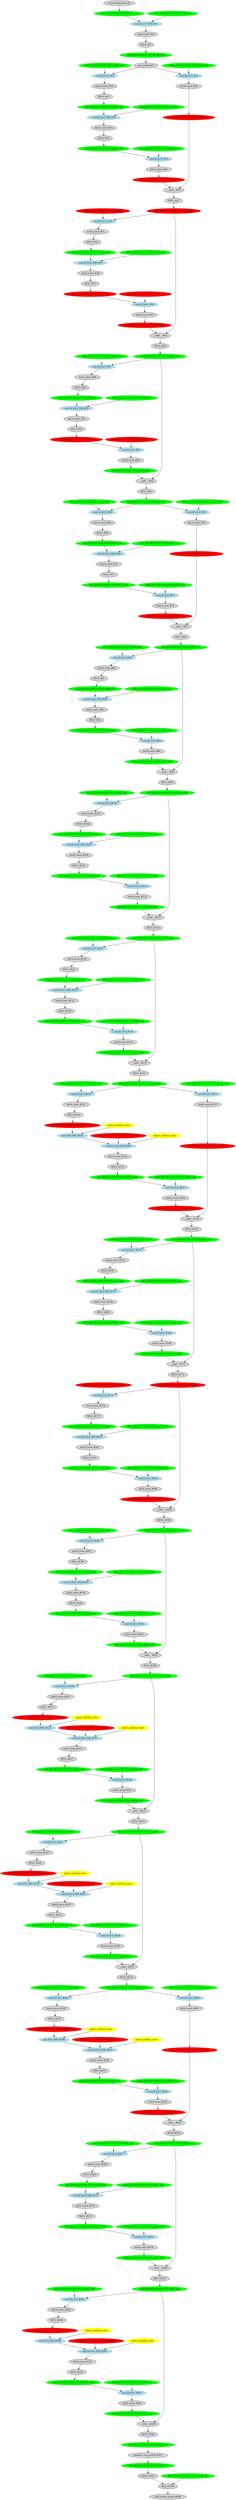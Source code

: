 strict digraph  {
"0 /nncf_model_input" [id=0, label="nncf_model_input_#0", scope="", style=filled, type=nncf_model_input];
"1 AsymmetricQuantizer/asymmetric_quantize" [color=green, id=1, label="AFQ_[B:8 M:A SGN:S PC:N]_#1_G2", scope=AsymmetricQuantizer, style=filled, type=asymmetric_quantize];
"2 ResNet/NNCFConv2d[conv1]/ModuleDict[pre_ops]/UpdateWeight[0]/SymmetricQuantizer[op]/symmetric_quantize" [color=green, id=2, label="WFQ_[B:8 M:S SGN:S PC:Y]_#2_G2", scope="ResNet/NNCFConv2d[conv1]/ModuleDict[pre_ops]/UpdateWeight[0]/SymmetricQuantizer[op]", style=filled, type=symmetric_quantize];
"3 ResNet/NNCFConv2d[conv1]/conv2d" [color=lightblue, id=3, label="conv2d_k7x7_PAD_#3", scope="ResNet/NNCFConv2d[conv1]", style=filled, type=conv2d];
"4 ResNet/BatchNorm2d[bn1]/batch_norm" [id=4, label="batch_norm_#4", scope="ResNet/BatchNorm2d[bn1]", style=filled, type=batch_norm];
"5 ResNet/ReLU[relu]/RELU" [id=5, label="RELU_#5", scope="ResNet/ReLU[relu]", style=filled, type=RELU];
"6 ResNet/ReLU[relu]/AsymmetricQuantizer/asymmetric_quantize" [color=green, id=6, label="AFQ_[B:8 M:A SGN:S PC:N]_#6_G39", scope="ResNet/ReLU[relu]/AsymmetricQuantizer", style=filled, type=asymmetric_quantize];
"7 ResNet/MaxPool2d[maxpool]/max_pool2d" [id=7, label="max_pool2d_#7", scope="ResNet/MaxPool2d[maxpool]", style=filled, type=max_pool2d];
"8 ResNet/Sequential[layer1]/Bottleneck[0]/NNCFConv2d[conv1]/ModuleDict[pre_ops]/UpdateWeight[0]/SymmetricQuantizer[op]/symmetric_quantize" [color=green, id=8, label="WFQ_[B:8 M:S SGN:S PC:Y]_#8_G39", scope="ResNet/Sequential[layer1]/Bottleneck[0]/NNCFConv2d[conv1]/ModuleDict[pre_ops]/UpdateWeight[0]/SymmetricQuantizer[op]", style=filled, type=symmetric_quantize];
"9 ResNet/Sequential[layer1]/Bottleneck[0]/NNCFConv2d[conv1]/conv2d" [color=lightblue, id=9, label="conv2d_k1x1_#9", scope="ResNet/Sequential[layer1]/Bottleneck[0]/NNCFConv2d[conv1]", style=filled, type=conv2d];
"10 ResNet/Sequential[layer1]/Bottleneck[0]/BatchNorm2d[bn1]/batch_norm" [id=10, label="batch_norm_#10", scope="ResNet/Sequential[layer1]/Bottleneck[0]/BatchNorm2d[bn1]", style=filled, type=batch_norm];
"11 ResNet/Sequential[layer1]/Bottleneck[0]/ReLU[relu]/RELU" [id=11, label="RELU_#11", scope="ResNet/Sequential[layer1]/Bottleneck[0]/ReLU[relu]", style=filled, type=RELU];
"12 ResNet/Sequential[layer1]/Bottleneck[0]/ReLU[relu]/AsymmetricQuantizer/asymmetric_quantize" [color=green, id=12, label="AFQ_[B:8 M:A SGN:S PC:N]_#12_G3", scope="ResNet/Sequential[layer1]/Bottleneck[0]/ReLU[relu]/AsymmetricQuantizer", style=filled, type=asymmetric_quantize];
"13 ResNet/Sequential[layer1]/Bottleneck[0]/NNCFConv2d[conv2]/ModuleDict[pre_ops]/UpdateWeight[0]/SymmetricQuantizer[op]/symmetric_quantize" [color=green, id=13, label="WFQ_[B:8 M:S SGN:S PC:Y]_#13_G3", scope="ResNet/Sequential[layer1]/Bottleneck[0]/NNCFConv2d[conv2]/ModuleDict[pre_ops]/UpdateWeight[0]/SymmetricQuantizer[op]", style=filled, type=symmetric_quantize];
"14 ResNet/Sequential[layer1]/Bottleneck[0]/NNCFConv2d[conv2]/conv2d" [color=lightblue, id=14, label="conv2d_k3x3_PAD_#14", scope="ResNet/Sequential[layer1]/Bottleneck[0]/NNCFConv2d[conv2]", style=filled, type=conv2d];
"15 ResNet/Sequential[layer1]/Bottleneck[0]/BatchNorm2d[bn2]/batch_norm" [id=15, label="batch_norm_#15", scope="ResNet/Sequential[layer1]/Bottleneck[0]/BatchNorm2d[bn2]", style=filled, type=batch_norm];
"16 ResNet/Sequential[layer1]/Bottleneck[0]/ReLU[relu]/RELU" [id=16, label="RELU_#16", scope="ResNet/Sequential[layer1]/Bottleneck[0]/ReLU[relu]", style=filled, type=RELU];
"17 ResNet/Sequential[layer1]/Bottleneck[0]/ReLU[relu]/AsymmetricQuantizer/asymmetric_quantize" [color=green, id=17, label="AFQ_[B:8 M:A SGN:S PC:N]_#17_G4", scope="ResNet/Sequential[layer1]/Bottleneck[0]/ReLU[relu]/AsymmetricQuantizer", style=filled, type=asymmetric_quantize];
"18 ResNet/Sequential[layer1]/Bottleneck[0]/NNCFConv2d[conv3]/ModuleDict[pre_ops]/UpdateWeight[0]/SymmetricQuantizer[op]/symmetric_quantize" [color=green, id=18, label="WFQ_[B:8 M:S SGN:S PC:Y]_#18_G4", scope="ResNet/Sequential[layer1]/Bottleneck[0]/NNCFConv2d[conv3]/ModuleDict[pre_ops]/UpdateWeight[0]/SymmetricQuantizer[op]", style=filled, type=symmetric_quantize];
"19 ResNet/Sequential[layer1]/Bottleneck[0]/NNCFConv2d[conv3]/conv2d" [color=lightblue, id=19, label="conv2d_k1x1_#19", scope="ResNet/Sequential[layer1]/Bottleneck[0]/NNCFConv2d[conv3]", style=filled, type=conv2d];
"20 ResNet/Sequential[layer1]/Bottleneck[0]/BatchNorm2d[bn3]/batch_norm" [id=20, label="batch_norm_#20", scope="ResNet/Sequential[layer1]/Bottleneck[0]/BatchNorm2d[bn3]", style=filled, type=batch_norm];
"21 ResNet/Sequential[layer1]/Bottleneck[0]/BatchNorm2d[bn3]/SymmetricQuantizer/symmetric_quantize" [color=red, id=21, label="AFQ_[B:4 M:S SGN:S PC:N]_#21_G5", scope="ResNet/Sequential[layer1]/Bottleneck[0]/BatchNorm2d[bn3]/SymmetricQuantizer", style=filled, type=symmetric_quantize];
"22 ResNet/Sequential[layer1]/Bottleneck[0]/Sequential[downsample]/NNCFConv2d[0]/ModuleDict[pre_ops]/UpdateWeight[0]/SymmetricQuantizer[op]/symmetric_quantize" [color=green, id=22, label="WFQ_[B:8 M:S SGN:S PC:Y]_#22_G39", scope="ResNet/Sequential[layer1]/Bottleneck[0]/Sequential[downsample]/NNCFConv2d[0]/ModuleDict[pre_ops]/UpdateWeight[0]/SymmetricQuantizer[op]", style=filled, type=symmetric_quantize];
"23 ResNet/Sequential[layer1]/Bottleneck[0]/Sequential[downsample]/NNCFConv2d[0]/conv2d" [color=lightblue, id=23, label="conv2d_k1x1_#23", scope="ResNet/Sequential[layer1]/Bottleneck[0]/Sequential[downsample]/NNCFConv2d[0]", style=filled, type=conv2d];
"24 ResNet/Sequential[layer1]/Bottleneck[0]/Sequential[downsample]/BatchNorm2d[1]/batch_norm" [id=24, label="batch_norm_#24", scope="ResNet/Sequential[layer1]/Bottleneck[0]/Sequential[downsample]/BatchNorm2d[1]", style=filled, type=batch_norm];
"25 ResNet/Sequential[layer1]/Bottleneck[0]/Sequential[downsample]/BatchNorm2d[1]/SymmetricQuantizer/symmetric_quantize" [color=red, id=25, label="AFQ_[B:4 M:S SGN:S PC:N]_#25_G5", scope="ResNet/Sequential[layer1]/Bottleneck[0]/Sequential[downsample]/BatchNorm2d[1]/SymmetricQuantizer", style=filled, type=symmetric_quantize];
"26 ResNet/Sequential[layer1]/Bottleneck[0]/__iadd__" [id=26, label="__iadd___#26", scope="ResNet/Sequential[layer1]/Bottleneck[0]", style=filled, type=__iadd__];
"27 ResNet/Sequential[layer1]/Bottleneck[0]/ReLU[relu]/RELU" [id=27, label="RELU_#27", scope="ResNet/Sequential[layer1]/Bottleneck[0]/ReLU[relu]", style=filled, type=RELU];
"28 ResNet/Sequential[layer1]/Bottleneck[0]/ReLU[relu]/SymmetricQuantizer/symmetric_quantize" [color=red, id=28, label="AFQ_[B:4 M:S SGN:S PC:N]_#28_G40", scope="ResNet/Sequential[layer1]/Bottleneck[0]/ReLU[relu]/SymmetricQuantizer", style=filled, type=symmetric_quantize];
"29 ResNet/Sequential[layer1]/Bottleneck[1]/NNCFConv2d[conv1]/ModuleDict[pre_ops]/UpdateWeight[0]/SymmetricQuantizer[op]/symmetric_quantize" [color=red, id=29, label="WFQ_[B:4 M:S SGN:S PC:Y]_#29_G40", scope="ResNet/Sequential[layer1]/Bottleneck[1]/NNCFConv2d[conv1]/ModuleDict[pre_ops]/UpdateWeight[0]/SymmetricQuantizer[op]", style=filled, type=symmetric_quantize];
"30 ResNet/Sequential[layer1]/Bottleneck[1]/NNCFConv2d[conv1]/conv2d" [color=lightblue, id=30, label="conv2d_k1x1_#30", scope="ResNet/Sequential[layer1]/Bottleneck[1]/NNCFConv2d[conv1]", style=filled, type=conv2d];
"31 ResNet/Sequential[layer1]/Bottleneck[1]/BatchNorm2d[bn1]/batch_norm" [id=31, label="batch_norm_#31", scope="ResNet/Sequential[layer1]/Bottleneck[1]/BatchNorm2d[bn1]", style=filled, type=batch_norm];
"32 ResNet/Sequential[layer1]/Bottleneck[1]/ReLU[relu]/RELU" [id=32, label="RELU_#32", scope="ResNet/Sequential[layer1]/Bottleneck[1]/ReLU[relu]", style=filled, type=RELU];
"33 ResNet/Sequential[layer1]/Bottleneck[1]/ReLU[relu]/AsymmetricQuantizer/asymmetric_quantize" [color=green, id=33, label="AFQ_[B:8 M:A SGN:S PC:N]_#33_G6", scope="ResNet/Sequential[layer1]/Bottleneck[1]/ReLU[relu]/AsymmetricQuantizer", style=filled, type=asymmetric_quantize];
"34 ResNet/Sequential[layer1]/Bottleneck[1]/NNCFConv2d[conv2]/ModuleDict[pre_ops]/UpdateWeight[0]/SymmetricQuantizer[op]/symmetric_quantize" [color=green, id=34, label="WFQ_[B:8 M:S SGN:S PC:Y]_#34_G6", scope="ResNet/Sequential[layer1]/Bottleneck[1]/NNCFConv2d[conv2]/ModuleDict[pre_ops]/UpdateWeight[0]/SymmetricQuantizer[op]", style=filled, type=symmetric_quantize];
"35 ResNet/Sequential[layer1]/Bottleneck[1]/NNCFConv2d[conv2]/conv2d" [color=lightblue, id=35, label="conv2d_k3x3_PAD_#35", scope="ResNet/Sequential[layer1]/Bottleneck[1]/NNCFConv2d[conv2]", style=filled, type=conv2d];
"36 ResNet/Sequential[layer1]/Bottleneck[1]/BatchNorm2d[bn2]/batch_norm" [id=36, label="batch_norm_#36", scope="ResNet/Sequential[layer1]/Bottleneck[1]/BatchNorm2d[bn2]", style=filled, type=batch_norm];
"37 ResNet/Sequential[layer1]/Bottleneck[1]/ReLU[relu]/RELU" [id=37, label="RELU_#37", scope="ResNet/Sequential[layer1]/Bottleneck[1]/ReLU[relu]", style=filled, type=RELU];
"38 ResNet/Sequential[layer1]/Bottleneck[1]/ReLU[relu]/SymmetricQuantizer/symmetric_quantize" [color=red, id=38, label="AFQ_[B:4 M:S SGN:U PC:N]_#38_G7", scope="ResNet/Sequential[layer1]/Bottleneck[1]/ReLU[relu]/SymmetricQuantizer", style=filled, type=symmetric_quantize];
"39 ResNet/Sequential[layer1]/Bottleneck[1]/NNCFConv2d[conv3]/ModuleDict[pre_ops]/UpdateWeight[0]/SymmetricQuantizer[op]/symmetric_quantize" [color=red, id=39, label="WFQ_[B:4 M:S SGN:S PC:Y]_#39_G7", scope="ResNet/Sequential[layer1]/Bottleneck[1]/NNCFConv2d[conv3]/ModuleDict[pre_ops]/UpdateWeight[0]/SymmetricQuantizer[op]", style=filled, type=symmetric_quantize];
"40 ResNet/Sequential[layer1]/Bottleneck[1]/NNCFConv2d[conv3]/conv2d" [color=lightblue, id=40, label="conv2d_k1x1_#40", scope="ResNet/Sequential[layer1]/Bottleneck[1]/NNCFConv2d[conv3]", style=filled, type=conv2d];
"41 ResNet/Sequential[layer1]/Bottleneck[1]/BatchNorm2d[bn3]/batch_norm" [id=41, label="batch_norm_#41", scope="ResNet/Sequential[layer1]/Bottleneck[1]/BatchNorm2d[bn3]", style=filled, type=batch_norm];
"42 ResNet/Sequential[layer1]/Bottleneck[1]/BatchNorm2d[bn3]/SymmetricQuantizer/symmetric_quantize" [color=red, id=42, label="AFQ_[B:4 M:S SGN:S PC:N]_#42_G40", scope="ResNet/Sequential[layer1]/Bottleneck[1]/BatchNorm2d[bn3]/SymmetricQuantizer", style=filled, type=symmetric_quantize];
"43 ResNet/Sequential[layer1]/Bottleneck[1]/__iadd__" [id=43, label="__iadd___#43", scope="ResNet/Sequential[layer1]/Bottleneck[1]", style=filled, type=__iadd__];
"44 ResNet/Sequential[layer1]/Bottleneck[1]/ReLU[relu]/RELU" [id=44, label="RELU_#44", scope="ResNet/Sequential[layer1]/Bottleneck[1]/ReLU[relu]", style=filled, type=RELU];
"45 ResNet/Sequential[layer1]/Bottleneck[1]/ReLU[relu]/AsymmetricQuantizer/asymmetric_quantize" [color=green, id=45, label="AFQ_[B:8 M:A SGN:S PC:N]_#45_G41", scope="ResNet/Sequential[layer1]/Bottleneck[1]/ReLU[relu]/AsymmetricQuantizer", style=filled, type=asymmetric_quantize];
"46 ResNet/Sequential[layer1]/Bottleneck[2]/NNCFConv2d[conv1]/ModuleDict[pre_ops]/UpdateWeight[0]/SymmetricQuantizer[op]/symmetric_quantize" [color=green, id=46, label="WFQ_[B:8 M:S SGN:S PC:Y]_#46_G41", scope="ResNet/Sequential[layer1]/Bottleneck[2]/NNCFConv2d[conv1]/ModuleDict[pre_ops]/UpdateWeight[0]/SymmetricQuantizer[op]", style=filled, type=symmetric_quantize];
"47 ResNet/Sequential[layer1]/Bottleneck[2]/NNCFConv2d[conv1]/conv2d" [color=lightblue, id=47, label="conv2d_k1x1_#47", scope="ResNet/Sequential[layer1]/Bottleneck[2]/NNCFConv2d[conv1]", style=filled, type=conv2d];
"48 ResNet/Sequential[layer1]/Bottleneck[2]/BatchNorm2d[bn1]/batch_norm" [id=48, label="batch_norm_#48", scope="ResNet/Sequential[layer1]/Bottleneck[2]/BatchNorm2d[bn1]", style=filled, type=batch_norm];
"49 ResNet/Sequential[layer1]/Bottleneck[2]/ReLU[relu]/RELU" [id=49, label="RELU_#49", scope="ResNet/Sequential[layer1]/Bottleneck[2]/ReLU[relu]", style=filled, type=RELU];
"50 ResNet/Sequential[layer1]/Bottleneck[2]/ReLU[relu]/AsymmetricQuantizer/asymmetric_quantize" [color=green, id=50, label="AFQ_[B:8 M:A SGN:S PC:N]_#50_G8", scope="ResNet/Sequential[layer1]/Bottleneck[2]/ReLU[relu]/AsymmetricQuantizer", style=filled, type=asymmetric_quantize];
"51 ResNet/Sequential[layer1]/Bottleneck[2]/NNCFConv2d[conv2]/ModuleDict[pre_ops]/UpdateWeight[0]/SymmetricQuantizer[op]/symmetric_quantize" [color=green, id=51, label="WFQ_[B:8 M:S SGN:S PC:Y]_#51_G8", scope="ResNet/Sequential[layer1]/Bottleneck[2]/NNCFConv2d[conv2]/ModuleDict[pre_ops]/UpdateWeight[0]/SymmetricQuantizer[op]", style=filled, type=symmetric_quantize];
"52 ResNet/Sequential[layer1]/Bottleneck[2]/NNCFConv2d[conv2]/conv2d" [color=lightblue, id=52, label="conv2d_k3x3_PAD_#52", scope="ResNet/Sequential[layer1]/Bottleneck[2]/NNCFConv2d[conv2]", style=filled, type=conv2d];
"53 ResNet/Sequential[layer1]/Bottleneck[2]/BatchNorm2d[bn2]/batch_norm" [id=53, label="batch_norm_#53", scope="ResNet/Sequential[layer1]/Bottleneck[2]/BatchNorm2d[bn2]", style=filled, type=batch_norm];
"54 ResNet/Sequential[layer1]/Bottleneck[2]/ReLU[relu]/RELU" [id=54, label="RELU_#54", scope="ResNet/Sequential[layer1]/Bottleneck[2]/ReLU[relu]", style=filled, type=RELU];
"55 ResNet/Sequential[layer1]/Bottleneck[2]/ReLU[relu]/SymmetricQuantizer/symmetric_quantize" [color=red, id=55, label="AFQ_[B:4 M:S SGN:U PC:N]_#55_G9", scope="ResNet/Sequential[layer1]/Bottleneck[2]/ReLU[relu]/SymmetricQuantizer", style=filled, type=symmetric_quantize];
"56 ResNet/Sequential[layer1]/Bottleneck[2]/NNCFConv2d[conv3]/ModuleDict[pre_ops]/UpdateWeight[0]/SymmetricQuantizer[op]/symmetric_quantize" [color=red, id=56, label="WFQ_[B:4 M:S SGN:S PC:Y]_#56_G9", scope="ResNet/Sequential[layer1]/Bottleneck[2]/NNCFConv2d[conv3]/ModuleDict[pre_ops]/UpdateWeight[0]/SymmetricQuantizer[op]", style=filled, type=symmetric_quantize];
"57 ResNet/Sequential[layer1]/Bottleneck[2]/NNCFConv2d[conv3]/conv2d" [color=lightblue, id=57, label="conv2d_k1x1_#57", scope="ResNet/Sequential[layer1]/Bottleneck[2]/NNCFConv2d[conv3]", style=filled, type=conv2d];
"58 ResNet/Sequential[layer1]/Bottleneck[2]/BatchNorm2d[bn3]/batch_norm" [id=58, label="batch_norm_#58", scope="ResNet/Sequential[layer1]/Bottleneck[2]/BatchNorm2d[bn3]", style=filled, type=batch_norm];
"59 ResNet/Sequential[layer1]/Bottleneck[2]/BatchNorm2d[bn3]/AsymmetricQuantizer/asymmetric_quantize" [color=green, id=59, label="AFQ_[B:8 M:A SGN:S PC:N]_#59_G41", scope="ResNet/Sequential[layer1]/Bottleneck[2]/BatchNorm2d[bn3]/AsymmetricQuantizer", style=filled, type=asymmetric_quantize];
"60 ResNet/Sequential[layer1]/Bottleneck[2]/__iadd__" [id=60, label="__iadd___#60", scope="ResNet/Sequential[layer1]/Bottleneck[2]", style=filled, type=__iadd__];
"61 ResNet/Sequential[layer1]/Bottleneck[2]/ReLU[relu]/RELU" [id=61, label="RELU_#61", scope="ResNet/Sequential[layer1]/Bottleneck[2]/ReLU[relu]", style=filled, type=RELU];
"62 ResNet/Sequential[layer1]/Bottleneck[2]/ReLU[relu]/AsymmetricQuantizer/asymmetric_quantize" [color=green, id=62, label="AFQ_[B:8 M:A SGN:S PC:N]_#62_G42", scope="ResNet/Sequential[layer1]/Bottleneck[2]/ReLU[relu]/AsymmetricQuantizer", style=filled, type=asymmetric_quantize];
"63 ResNet/Sequential[layer2]/Bottleneck[0]/NNCFConv2d[conv1]/ModuleDict[pre_ops]/UpdateWeight[0]/SymmetricQuantizer[op]/symmetric_quantize" [color=green, id=63, label="WFQ_[B:8 M:S SGN:S PC:Y]_#63_G42", scope="ResNet/Sequential[layer2]/Bottleneck[0]/NNCFConv2d[conv1]/ModuleDict[pre_ops]/UpdateWeight[0]/SymmetricQuantizer[op]", style=filled, type=symmetric_quantize];
"64 ResNet/Sequential[layer2]/Bottleneck[0]/NNCFConv2d[conv1]/conv2d" [color=lightblue, id=64, label="conv2d_k1x1_#64", scope="ResNet/Sequential[layer2]/Bottleneck[0]/NNCFConv2d[conv1]", style=filled, type=conv2d];
"65 ResNet/Sequential[layer2]/Bottleneck[0]/BatchNorm2d[bn1]/batch_norm" [id=65, label="batch_norm_#65", scope="ResNet/Sequential[layer2]/Bottleneck[0]/BatchNorm2d[bn1]", style=filled, type=batch_norm];
"66 ResNet/Sequential[layer2]/Bottleneck[0]/ReLU[relu]/RELU" [id=66, label="RELU_#66", scope="ResNet/Sequential[layer2]/Bottleneck[0]/ReLU[relu]", style=filled, type=RELU];
"67 ResNet/Sequential[layer2]/Bottleneck[0]/ReLU[relu]/AsymmetricQuantizer/asymmetric_quantize" [color=green, id=67, label="AFQ_[B:8 M:A SGN:S PC:N]_#67_G10", scope="ResNet/Sequential[layer2]/Bottleneck[0]/ReLU[relu]/AsymmetricQuantizer", style=filled, type=asymmetric_quantize];
"68 ResNet/Sequential[layer2]/Bottleneck[0]/NNCFConv2d[conv2]/ModuleDict[pre_ops]/UpdateWeight[0]/SymmetricQuantizer[op]/symmetric_quantize" [color=green, id=68, label="WFQ_[B:8 M:S SGN:S PC:Y]_#68_G10", scope="ResNet/Sequential[layer2]/Bottleneck[0]/NNCFConv2d[conv2]/ModuleDict[pre_ops]/UpdateWeight[0]/SymmetricQuantizer[op]", style=filled, type=symmetric_quantize];
"69 ResNet/Sequential[layer2]/Bottleneck[0]/NNCFConv2d[conv2]/conv2d" [color=lightblue, id=69, label="conv2d_k3x3_PAD_#69", scope="ResNet/Sequential[layer2]/Bottleneck[0]/NNCFConv2d[conv2]", style=filled, type=conv2d];
"70 ResNet/Sequential[layer2]/Bottleneck[0]/BatchNorm2d[bn2]/batch_norm" [id=70, label="batch_norm_#70", scope="ResNet/Sequential[layer2]/Bottleneck[0]/BatchNorm2d[bn2]", style=filled, type=batch_norm];
"71 ResNet/Sequential[layer2]/Bottleneck[0]/ReLU[relu]/RELU" [id=71, label="RELU_#71", scope="ResNet/Sequential[layer2]/Bottleneck[0]/ReLU[relu]", style=filled, type=RELU];
"72 ResNet/Sequential[layer2]/Bottleneck[0]/ReLU[relu]/AsymmetricQuantizer/asymmetric_quantize" [color=green, id=72, label="AFQ_[B:8 M:A SGN:S PC:N]_#72_G11", scope="ResNet/Sequential[layer2]/Bottleneck[0]/ReLU[relu]/AsymmetricQuantizer", style=filled, type=asymmetric_quantize];
"73 ResNet/Sequential[layer2]/Bottleneck[0]/NNCFConv2d[conv3]/ModuleDict[pre_ops]/UpdateWeight[0]/SymmetricQuantizer[op]/symmetric_quantize" [color=green, id=73, label="WFQ_[B:8 M:S SGN:S PC:Y]_#73_G11", scope="ResNet/Sequential[layer2]/Bottleneck[0]/NNCFConv2d[conv3]/ModuleDict[pre_ops]/UpdateWeight[0]/SymmetricQuantizer[op]", style=filled, type=symmetric_quantize];
"74 ResNet/Sequential[layer2]/Bottleneck[0]/NNCFConv2d[conv3]/conv2d" [color=lightblue, id=74, label="conv2d_k1x1_#74", scope="ResNet/Sequential[layer2]/Bottleneck[0]/NNCFConv2d[conv3]", style=filled, type=conv2d];
"75 ResNet/Sequential[layer2]/Bottleneck[0]/BatchNorm2d[bn3]/batch_norm" [id=75, label="batch_norm_#75", scope="ResNet/Sequential[layer2]/Bottleneck[0]/BatchNorm2d[bn3]", style=filled, type=batch_norm];
"76 ResNet/Sequential[layer2]/Bottleneck[0]/BatchNorm2d[bn3]/SymmetricQuantizer/symmetric_quantize" [color=red, id=76, label="AFQ_[B:4 M:S SGN:S PC:N]_#76_G12", scope="ResNet/Sequential[layer2]/Bottleneck[0]/BatchNorm2d[bn3]/SymmetricQuantizer", style=filled, type=symmetric_quantize];
"77 ResNet/Sequential[layer2]/Bottleneck[0]/Sequential[downsample]/NNCFConv2d[0]/ModuleDict[pre_ops]/UpdateWeight[0]/SymmetricQuantizer[op]/symmetric_quantize" [color=green, id=77, label="WFQ_[B:8 M:S SGN:S PC:Y]_#77_G42", scope="ResNet/Sequential[layer2]/Bottleneck[0]/Sequential[downsample]/NNCFConv2d[0]/ModuleDict[pre_ops]/UpdateWeight[0]/SymmetricQuantizer[op]", style=filled, type=symmetric_quantize];
"78 ResNet/Sequential[layer2]/Bottleneck[0]/Sequential[downsample]/NNCFConv2d[0]/conv2d" [color=lightblue, id=78, label="conv2d_k1x1_#78", scope="ResNet/Sequential[layer2]/Bottleneck[0]/Sequential[downsample]/NNCFConv2d[0]", style=filled, type=conv2d];
"79 ResNet/Sequential[layer2]/Bottleneck[0]/Sequential[downsample]/BatchNorm2d[1]/batch_norm" [id=79, label="batch_norm_#79", scope="ResNet/Sequential[layer2]/Bottleneck[0]/Sequential[downsample]/BatchNorm2d[1]", style=filled, type=batch_norm];
"80 ResNet/Sequential[layer2]/Bottleneck[0]/Sequential[downsample]/BatchNorm2d[1]/SymmetricQuantizer/symmetric_quantize" [color=red, id=80, label="AFQ_[B:4 M:S SGN:S PC:N]_#80_G12", scope="ResNet/Sequential[layer2]/Bottleneck[0]/Sequential[downsample]/BatchNorm2d[1]/SymmetricQuantizer", style=filled, type=symmetric_quantize];
"81 ResNet/Sequential[layer2]/Bottleneck[0]/__iadd__" [id=81, label="__iadd___#81", scope="ResNet/Sequential[layer2]/Bottleneck[0]", style=filled, type=__iadd__];
"82 ResNet/Sequential[layer2]/Bottleneck[0]/ReLU[relu]/RELU" [id=82, label="RELU_#82", scope="ResNet/Sequential[layer2]/Bottleneck[0]/ReLU[relu]", style=filled, type=RELU];
"83 ResNet/Sequential[layer2]/Bottleneck[0]/ReLU[relu]/AsymmetricQuantizer/asymmetric_quantize" [color=green, id=83, label="AFQ_[B:8 M:A SGN:S PC:N]_#83_G43", scope="ResNet/Sequential[layer2]/Bottleneck[0]/ReLU[relu]/AsymmetricQuantizer", style=filled, type=asymmetric_quantize];
"84 ResNet/Sequential[layer2]/Bottleneck[1]/NNCFConv2d[conv1]/ModuleDict[pre_ops]/UpdateWeight[0]/SymmetricQuantizer[op]/symmetric_quantize" [color=green, id=84, label="WFQ_[B:8 M:S SGN:S PC:Y]_#84_G43", scope="ResNet/Sequential[layer2]/Bottleneck[1]/NNCFConv2d[conv1]/ModuleDict[pre_ops]/UpdateWeight[0]/SymmetricQuantizer[op]", style=filled, type=symmetric_quantize];
"85 ResNet/Sequential[layer2]/Bottleneck[1]/NNCFConv2d[conv1]/conv2d" [color=lightblue, id=85, label="conv2d_k1x1_#85", scope="ResNet/Sequential[layer2]/Bottleneck[1]/NNCFConv2d[conv1]", style=filled, type=conv2d];
"86 ResNet/Sequential[layer2]/Bottleneck[1]/BatchNorm2d[bn1]/batch_norm" [id=86, label="batch_norm_#86", scope="ResNet/Sequential[layer2]/Bottleneck[1]/BatchNorm2d[bn1]", style=filled, type=batch_norm];
"87 ResNet/Sequential[layer2]/Bottleneck[1]/ReLU[relu]/RELU" [id=87, label="RELU_#87", scope="ResNet/Sequential[layer2]/Bottleneck[1]/ReLU[relu]", style=filled, type=RELU];
"88 ResNet/Sequential[layer2]/Bottleneck[1]/ReLU[relu]/AsymmetricQuantizer/asymmetric_quantize" [color=green, id=88, label="AFQ_[B:8 M:A SGN:S PC:N]_#88_G13", scope="ResNet/Sequential[layer2]/Bottleneck[1]/ReLU[relu]/AsymmetricQuantizer", style=filled, type=asymmetric_quantize];
"89 ResNet/Sequential[layer2]/Bottleneck[1]/NNCFConv2d[conv2]/ModuleDict[pre_ops]/UpdateWeight[0]/SymmetricQuantizer[op]/symmetric_quantize" [color=green, id=89, label="WFQ_[B:8 M:S SGN:S PC:Y]_#89_G13", scope="ResNet/Sequential[layer2]/Bottleneck[1]/NNCFConv2d[conv2]/ModuleDict[pre_ops]/UpdateWeight[0]/SymmetricQuantizer[op]", style=filled, type=symmetric_quantize];
"90 ResNet/Sequential[layer2]/Bottleneck[1]/NNCFConv2d[conv2]/conv2d" [color=lightblue, id=90, label="conv2d_k3x3_PAD_#90", scope="ResNet/Sequential[layer2]/Bottleneck[1]/NNCFConv2d[conv2]", style=filled, type=conv2d];
"91 ResNet/Sequential[layer2]/Bottleneck[1]/BatchNorm2d[bn2]/batch_norm" [id=91, label="batch_norm_#91", scope="ResNet/Sequential[layer2]/Bottleneck[1]/BatchNorm2d[bn2]", style=filled, type=batch_norm];
"92 ResNet/Sequential[layer2]/Bottleneck[1]/ReLU[relu]/RELU" [id=92, label="RELU_#92", scope="ResNet/Sequential[layer2]/Bottleneck[1]/ReLU[relu]", style=filled, type=RELU];
"93 ResNet/Sequential[layer2]/Bottleneck[1]/ReLU[relu]/AsymmetricQuantizer/asymmetric_quantize" [color=green, id=93, label="AFQ_[B:8 M:A SGN:S PC:N]_#93_G14", scope="ResNet/Sequential[layer2]/Bottleneck[1]/ReLU[relu]/AsymmetricQuantizer", style=filled, type=asymmetric_quantize];
"94 ResNet/Sequential[layer2]/Bottleneck[1]/NNCFConv2d[conv3]/ModuleDict[pre_ops]/UpdateWeight[0]/SymmetricQuantizer[op]/symmetric_quantize" [color=green, id=94, label="WFQ_[B:8 M:S SGN:S PC:Y]_#94_G14", scope="ResNet/Sequential[layer2]/Bottleneck[1]/NNCFConv2d[conv3]/ModuleDict[pre_ops]/UpdateWeight[0]/SymmetricQuantizer[op]", style=filled, type=symmetric_quantize];
"95 ResNet/Sequential[layer2]/Bottleneck[1]/NNCFConv2d[conv3]/conv2d" [color=lightblue, id=95, label="conv2d_k1x1_#95", scope="ResNet/Sequential[layer2]/Bottleneck[1]/NNCFConv2d[conv3]", style=filled, type=conv2d];
"96 ResNet/Sequential[layer2]/Bottleneck[1]/BatchNorm2d[bn3]/batch_norm" [id=96, label="batch_norm_#96", scope="ResNet/Sequential[layer2]/Bottleneck[1]/BatchNorm2d[bn3]", style=filled, type=batch_norm];
"97 ResNet/Sequential[layer2]/Bottleneck[1]/BatchNorm2d[bn3]/AsymmetricQuantizer/asymmetric_quantize" [color=green, id=97, label="AFQ_[B:8 M:A SGN:S PC:N]_#97_G43", scope="ResNet/Sequential[layer2]/Bottleneck[1]/BatchNorm2d[bn3]/AsymmetricQuantizer", style=filled, type=asymmetric_quantize];
"98 ResNet/Sequential[layer2]/Bottleneck[1]/__iadd__" [id=98, label="__iadd___#98", scope="ResNet/Sequential[layer2]/Bottleneck[1]", style=filled, type=__iadd__];
"99 ResNet/Sequential[layer2]/Bottleneck[1]/ReLU[relu]/RELU" [id=99, label="RELU_#99", scope="ResNet/Sequential[layer2]/Bottleneck[1]/ReLU[relu]", style=filled, type=RELU];
"100 ResNet/Sequential[layer2]/Bottleneck[1]/ReLU[relu]/AsymmetricQuantizer/asymmetric_quantize" [color=green, id=100, label="AFQ_[B:8 M:A SGN:S PC:N]_#100_G44", scope="ResNet/Sequential[layer2]/Bottleneck[1]/ReLU[relu]/AsymmetricQuantizer", style=filled, type=asymmetric_quantize];
"101 ResNet/Sequential[layer2]/Bottleneck[2]/NNCFConv2d[conv1]/ModuleDict[pre_ops]/UpdateWeight[0]/SymmetricQuantizer[op]/symmetric_quantize" [color=green, id=101, label="WFQ_[B:8 M:S SGN:S PC:Y]_#101_G44", scope="ResNet/Sequential[layer2]/Bottleneck[2]/NNCFConv2d[conv1]/ModuleDict[pre_ops]/UpdateWeight[0]/SymmetricQuantizer[op]", style=filled, type=symmetric_quantize];
"102 ResNet/Sequential[layer2]/Bottleneck[2]/NNCFConv2d[conv1]/conv2d" [color=lightblue, id=102, label="conv2d_k1x1_#102", scope="ResNet/Sequential[layer2]/Bottleneck[2]/NNCFConv2d[conv1]", style=filled, type=conv2d];
"103 ResNet/Sequential[layer2]/Bottleneck[2]/BatchNorm2d[bn1]/batch_norm" [id=103, label="batch_norm_#103", scope="ResNet/Sequential[layer2]/Bottleneck[2]/BatchNorm2d[bn1]", style=filled, type=batch_norm];
"104 ResNet/Sequential[layer2]/Bottleneck[2]/ReLU[relu]/RELU" [id=104, label="RELU_#104", scope="ResNet/Sequential[layer2]/Bottleneck[2]/ReLU[relu]", style=filled, type=RELU];
"105 ResNet/Sequential[layer2]/Bottleneck[2]/ReLU[relu]/AsymmetricQuantizer/asymmetric_quantize" [color=green, id=105, label="AFQ_[B:8 M:A SGN:S PC:N]_#105_G15", scope="ResNet/Sequential[layer2]/Bottleneck[2]/ReLU[relu]/AsymmetricQuantizer", style=filled, type=asymmetric_quantize];
"106 ResNet/Sequential[layer2]/Bottleneck[2]/NNCFConv2d[conv2]/ModuleDict[pre_ops]/UpdateWeight[0]/SymmetricQuantizer[op]/symmetric_quantize" [color=green, id=106, label="WFQ_[B:8 M:S SGN:S PC:Y]_#106_G15", scope="ResNet/Sequential[layer2]/Bottleneck[2]/NNCFConv2d[conv2]/ModuleDict[pre_ops]/UpdateWeight[0]/SymmetricQuantizer[op]", style=filled, type=symmetric_quantize];
"107 ResNet/Sequential[layer2]/Bottleneck[2]/NNCFConv2d[conv2]/conv2d" [color=lightblue, id=107, label="conv2d_k3x3_PAD_#107", scope="ResNet/Sequential[layer2]/Bottleneck[2]/NNCFConv2d[conv2]", style=filled, type=conv2d];
"108 ResNet/Sequential[layer2]/Bottleneck[2]/BatchNorm2d[bn2]/batch_norm" [id=108, label="batch_norm_#108", scope="ResNet/Sequential[layer2]/Bottleneck[2]/BatchNorm2d[bn2]", style=filled, type=batch_norm];
"109 ResNet/Sequential[layer2]/Bottleneck[2]/ReLU[relu]/RELU" [id=109, label="RELU_#109", scope="ResNet/Sequential[layer2]/Bottleneck[2]/ReLU[relu]", style=filled, type=RELU];
"110 ResNet/Sequential[layer2]/Bottleneck[2]/ReLU[relu]/AsymmetricQuantizer/asymmetric_quantize" [color=green, id=110, label="AFQ_[B:8 M:A SGN:S PC:N]_#110_G16", scope="ResNet/Sequential[layer2]/Bottleneck[2]/ReLU[relu]/AsymmetricQuantizer", style=filled, type=asymmetric_quantize];
"111 ResNet/Sequential[layer2]/Bottleneck[2]/NNCFConv2d[conv3]/ModuleDict[pre_ops]/UpdateWeight[0]/SymmetricQuantizer[op]/symmetric_quantize" [color=green, id=111, label="WFQ_[B:8 M:S SGN:S PC:Y]_#111_G16", scope="ResNet/Sequential[layer2]/Bottleneck[2]/NNCFConv2d[conv3]/ModuleDict[pre_ops]/UpdateWeight[0]/SymmetricQuantizer[op]", style=filled, type=symmetric_quantize];
"112 ResNet/Sequential[layer2]/Bottleneck[2]/NNCFConv2d[conv3]/conv2d" [color=lightblue, id=112, label="conv2d_k1x1_#112", scope="ResNet/Sequential[layer2]/Bottleneck[2]/NNCFConv2d[conv3]", style=filled, type=conv2d];
"113 ResNet/Sequential[layer2]/Bottleneck[2]/BatchNorm2d[bn3]/batch_norm" [id=113, label="batch_norm_#113", scope="ResNet/Sequential[layer2]/Bottleneck[2]/BatchNorm2d[bn3]", style=filled, type=batch_norm];
"114 ResNet/Sequential[layer2]/Bottleneck[2]/BatchNorm2d[bn3]/AsymmetricQuantizer/asymmetric_quantize" [color=green, id=114, label="AFQ_[B:8 M:A SGN:S PC:N]_#114_G44", scope="ResNet/Sequential[layer2]/Bottleneck[2]/BatchNorm2d[bn3]/AsymmetricQuantizer", style=filled, type=asymmetric_quantize];
"115 ResNet/Sequential[layer2]/Bottleneck[2]/__iadd__" [id=115, label="__iadd___#115", scope="ResNet/Sequential[layer2]/Bottleneck[2]", style=filled, type=__iadd__];
"116 ResNet/Sequential[layer2]/Bottleneck[2]/ReLU[relu]/RELU" [id=116, label="RELU_#116", scope="ResNet/Sequential[layer2]/Bottleneck[2]/ReLU[relu]", style=filled, type=RELU];
"117 ResNet/Sequential[layer2]/Bottleneck[2]/ReLU[relu]/AsymmetricQuantizer/asymmetric_quantize" [color=green, id=117, label="AFQ_[B:8 M:A SGN:S PC:N]_#117_G45", scope="ResNet/Sequential[layer2]/Bottleneck[2]/ReLU[relu]/AsymmetricQuantizer", style=filled, type=asymmetric_quantize];
"118 ResNet/Sequential[layer2]/Bottleneck[3]/NNCFConv2d[conv1]/ModuleDict[pre_ops]/UpdateWeight[0]/SymmetricQuantizer[op]/symmetric_quantize" [color=green, id=118, label="WFQ_[B:8 M:S SGN:S PC:Y]_#118_G45", scope="ResNet/Sequential[layer2]/Bottleneck[3]/NNCFConv2d[conv1]/ModuleDict[pre_ops]/UpdateWeight[0]/SymmetricQuantizer[op]", style=filled, type=symmetric_quantize];
"119 ResNet/Sequential[layer2]/Bottleneck[3]/NNCFConv2d[conv1]/conv2d" [color=lightblue, id=119, label="conv2d_k1x1_#119", scope="ResNet/Sequential[layer2]/Bottleneck[3]/NNCFConv2d[conv1]", style=filled, type=conv2d];
"120 ResNet/Sequential[layer2]/Bottleneck[3]/BatchNorm2d[bn1]/batch_norm" [id=120, label="batch_norm_#120", scope="ResNet/Sequential[layer2]/Bottleneck[3]/BatchNorm2d[bn1]", style=filled, type=batch_norm];
"121 ResNet/Sequential[layer2]/Bottleneck[3]/ReLU[relu]/RELU" [id=121, label="RELU_#121", scope="ResNet/Sequential[layer2]/Bottleneck[3]/ReLU[relu]", style=filled, type=RELU];
"122 ResNet/Sequential[layer2]/Bottleneck[3]/ReLU[relu]/AsymmetricQuantizer/asymmetric_quantize" [color=green, id=122, label="AFQ_[B:8 M:A SGN:S PC:N]_#122_G17", scope="ResNet/Sequential[layer2]/Bottleneck[3]/ReLU[relu]/AsymmetricQuantizer", style=filled, type=asymmetric_quantize];
"123 ResNet/Sequential[layer2]/Bottleneck[3]/NNCFConv2d[conv2]/ModuleDict[pre_ops]/UpdateWeight[0]/SymmetricQuantizer[op]/symmetric_quantize" [color=green, id=123, label="WFQ_[B:8 M:S SGN:S PC:Y]_#123_G17", scope="ResNet/Sequential[layer2]/Bottleneck[3]/NNCFConv2d[conv2]/ModuleDict[pre_ops]/UpdateWeight[0]/SymmetricQuantizer[op]", style=filled, type=symmetric_quantize];
"124 ResNet/Sequential[layer2]/Bottleneck[3]/NNCFConv2d[conv2]/conv2d" [color=lightblue, id=124, label="conv2d_k3x3_PAD_#124", scope="ResNet/Sequential[layer2]/Bottleneck[3]/NNCFConv2d[conv2]", style=filled, type=conv2d];
"125 ResNet/Sequential[layer2]/Bottleneck[3]/BatchNorm2d[bn2]/batch_norm" [id=125, label="batch_norm_#125", scope="ResNet/Sequential[layer2]/Bottleneck[3]/BatchNorm2d[bn2]", style=filled, type=batch_norm];
"126 ResNet/Sequential[layer2]/Bottleneck[3]/ReLU[relu]/RELU" [id=126, label="RELU_#126", scope="ResNet/Sequential[layer2]/Bottleneck[3]/ReLU[relu]", style=filled, type=RELU];
"127 ResNet/Sequential[layer2]/Bottleneck[3]/ReLU[relu]/AsymmetricQuantizer/asymmetric_quantize" [color=green, id=127, label="AFQ_[B:8 M:A SGN:S PC:N]_#127_G18", scope="ResNet/Sequential[layer2]/Bottleneck[3]/ReLU[relu]/AsymmetricQuantizer", style=filled, type=asymmetric_quantize];
"128 ResNet/Sequential[layer2]/Bottleneck[3]/NNCFConv2d[conv3]/ModuleDict[pre_ops]/UpdateWeight[0]/SymmetricQuantizer[op]/symmetric_quantize" [color=green, id=128, label="WFQ_[B:8 M:S SGN:S PC:Y]_#128_G18", scope="ResNet/Sequential[layer2]/Bottleneck[3]/NNCFConv2d[conv3]/ModuleDict[pre_ops]/UpdateWeight[0]/SymmetricQuantizer[op]", style=filled, type=symmetric_quantize];
"129 ResNet/Sequential[layer2]/Bottleneck[3]/NNCFConv2d[conv3]/conv2d" [color=lightblue, id=129, label="conv2d_k1x1_#129", scope="ResNet/Sequential[layer2]/Bottleneck[3]/NNCFConv2d[conv3]", style=filled, type=conv2d];
"130 ResNet/Sequential[layer2]/Bottleneck[3]/BatchNorm2d[bn3]/batch_norm" [id=130, label="batch_norm_#130", scope="ResNet/Sequential[layer2]/Bottleneck[3]/BatchNorm2d[bn3]", style=filled, type=batch_norm];
"131 ResNet/Sequential[layer2]/Bottleneck[3]/BatchNorm2d[bn3]/AsymmetricQuantizer/asymmetric_quantize" [color=green, id=131, label="AFQ_[B:8 M:A SGN:S PC:N]_#131_G45", scope="ResNet/Sequential[layer2]/Bottleneck[3]/BatchNorm2d[bn3]/AsymmetricQuantizer", style=filled, type=asymmetric_quantize];
"132 ResNet/Sequential[layer2]/Bottleneck[3]/__iadd__" [id=132, label="__iadd___#132", scope="ResNet/Sequential[layer2]/Bottleneck[3]", style=filled, type=__iadd__];
"133 ResNet/Sequential[layer2]/Bottleneck[3]/ReLU[relu]/RELU" [id=133, label="RELU_#133", scope="ResNet/Sequential[layer2]/Bottleneck[3]/ReLU[relu]", style=filled, type=RELU];
"134 ResNet/Sequential[layer2]/Bottleneck[3]/ReLU[relu]/AsymmetricQuantizer/asymmetric_quantize" [color=green, id=134, label="AFQ_[B:8 M:A SGN:S PC:N]_#134_G46", scope="ResNet/Sequential[layer2]/Bottleneck[3]/ReLU[relu]/AsymmetricQuantizer", style=filled, type=asymmetric_quantize];
"135 ResNet/Sequential[layer3]/Bottleneck[0]/NNCFConv2d[conv1]/ModuleDict[pre_ops]/UpdateWeight[0]/SymmetricQuantizer[op]/symmetric_quantize" [color=green, id=135, label="WFQ_[B:8 M:S SGN:S PC:Y]_#135_G46", scope="ResNet/Sequential[layer3]/Bottleneck[0]/NNCFConv2d[conv1]/ModuleDict[pre_ops]/UpdateWeight[0]/SymmetricQuantizer[op]", style=filled, type=symmetric_quantize];
"136 ResNet/Sequential[layer3]/Bottleneck[0]/NNCFConv2d[conv1]/conv2d" [color=lightblue, id=136, label="conv2d_k1x1_#136", scope="ResNet/Sequential[layer3]/Bottleneck[0]/NNCFConv2d[conv1]", style=filled, type=conv2d];
"137 ResNet/Sequential[layer3]/Bottleneck[0]/BatchNorm2d[bn1]/batch_norm" [id=137, label="batch_norm_#137", scope="ResNet/Sequential[layer3]/Bottleneck[0]/BatchNorm2d[bn1]", style=filled, type=batch_norm];
"138 ResNet/Sequential[layer3]/Bottleneck[0]/ReLU[relu]/RELU" [id=138, label="RELU_#138", scope="ResNet/Sequential[layer3]/Bottleneck[0]/ReLU[relu]", style=filled, type=RELU];
"139 ResNet/Sequential[layer3]/Bottleneck[0]/ReLU[relu]/SymmetricQuantizer/symmetric_quantize" [color=red, id=139, label="AFQ_[B:4 M:S SGN:U PC:N]_#139_G19", scope="ResNet/Sequential[layer3]/Bottleneck[0]/ReLU[relu]/SymmetricQuantizer", style=filled, type=symmetric_quantize];
"140 ResNet/Sequential[layer3]/Bottleneck[0]/NNCFConv2d[conv2]/ModuleDict[pre_ops]/UpdateWeight[1]/SymmetricQuantizer[op]/symmetric_quantize" [color=red, id=140, label="WFQ_[B:4 M:S SGN:S PC:Y]_#140_G19", scope="ResNet/Sequential[layer3]/Bottleneck[0]/NNCFConv2d[conv2]/ModuleDict[pre_ops]/UpdateWeight[1]/SymmetricQuantizer[op]", style=filled, type=symmetric_quantize];
"141 ResNet/Sequential[layer3]/Bottleneck[0]/NNCFConv2d[conv2]/pad" [color=lightblue, id=141, label="pad_k3x3_PAD_#141", scope="ResNet/Sequential[layer3]/Bottleneck[0]/NNCFConv2d[conv2]", style=filled, type=pad];
"142 ResNet/Sequential[layer3]/Bottleneck[0]/NNCFConv2d[conv2]/conv2d" [color=lightblue, id=142, label="conv2d_k3x3_PAD_#142", scope="ResNet/Sequential[layer3]/Bottleneck[0]/NNCFConv2d[conv2]", style=filled, type=conv2d];
"143 ResNet/Sequential[layer3]/Bottleneck[0]/BatchNorm2d[bn2]/batch_norm" [id=143, label="batch_norm_#143", scope="ResNet/Sequential[layer3]/Bottleneck[0]/BatchNorm2d[bn2]", style=filled, type=batch_norm];
"144 ResNet/Sequential[layer3]/Bottleneck[0]/ReLU[relu]/RELU" [id=144, label="RELU_#144", scope="ResNet/Sequential[layer3]/Bottleneck[0]/ReLU[relu]", style=filled, type=RELU];
"145 ResNet/Sequential[layer3]/Bottleneck[0]/ReLU[relu]/AsymmetricQuantizer/asymmetric_quantize" [color=green, id=145, label="AFQ_[B:8 M:A SGN:S PC:N]_#145_G20", scope="ResNet/Sequential[layer3]/Bottleneck[0]/ReLU[relu]/AsymmetricQuantizer", style=filled, type=asymmetric_quantize];
"146 ResNet/Sequential[layer3]/Bottleneck[0]/NNCFConv2d[conv3]/ModuleDict[pre_ops]/UpdateWeight[0]/SymmetricQuantizer[op]/symmetric_quantize" [color=green, id=146, label="WFQ_[B:8 M:S SGN:S PC:Y]_#146_G20", scope="ResNet/Sequential[layer3]/Bottleneck[0]/NNCFConv2d[conv3]/ModuleDict[pre_ops]/UpdateWeight[0]/SymmetricQuantizer[op]", style=filled, type=symmetric_quantize];
"147 ResNet/Sequential[layer3]/Bottleneck[0]/NNCFConv2d[conv3]/conv2d" [color=lightblue, id=147, label="conv2d_k1x1_#147", scope="ResNet/Sequential[layer3]/Bottleneck[0]/NNCFConv2d[conv3]", style=filled, type=conv2d];
"148 ResNet/Sequential[layer3]/Bottleneck[0]/BatchNorm2d[bn3]/batch_norm" [id=148, label="batch_norm_#148", scope="ResNet/Sequential[layer3]/Bottleneck[0]/BatchNorm2d[bn3]", style=filled, type=batch_norm];
"149 ResNet/Sequential[layer3]/Bottleneck[0]/BatchNorm2d[bn3]/SymmetricQuantizer/symmetric_quantize" [color=red, id=149, label="AFQ_[B:4 M:S SGN:S PC:N]_#149_G21", scope="ResNet/Sequential[layer3]/Bottleneck[0]/BatchNorm2d[bn3]/SymmetricQuantizer", style=filled, type=symmetric_quantize];
"150 ResNet/Sequential[layer3]/Bottleneck[0]/Sequential[downsample]/NNCFConv2d[0]/ModuleDict[pre_ops]/UpdateWeight[0]/SymmetricQuantizer[op]/symmetric_quantize" [color=green, id=150, label="WFQ_[B:8 M:S SGN:S PC:Y]_#150_G46", scope="ResNet/Sequential[layer3]/Bottleneck[0]/Sequential[downsample]/NNCFConv2d[0]/ModuleDict[pre_ops]/UpdateWeight[0]/SymmetricQuantizer[op]", style=filled, type=symmetric_quantize];
"151 ResNet/Sequential[layer3]/Bottleneck[0]/Sequential[downsample]/NNCFConv2d[0]/conv2d" [color=lightblue, id=151, label="conv2d_k1x1_#151", scope="ResNet/Sequential[layer3]/Bottleneck[0]/Sequential[downsample]/NNCFConv2d[0]", style=filled, type=conv2d];
"152 ResNet/Sequential[layer3]/Bottleneck[0]/Sequential[downsample]/BatchNorm2d[1]/batch_norm" [id=152, label="batch_norm_#152", scope="ResNet/Sequential[layer3]/Bottleneck[0]/Sequential[downsample]/BatchNorm2d[1]", style=filled, type=batch_norm];
"153 ResNet/Sequential[layer3]/Bottleneck[0]/Sequential[downsample]/BatchNorm2d[1]/SymmetricQuantizer/symmetric_quantize" [color=red, id=153, label="AFQ_[B:4 M:S SGN:S PC:N]_#153_G21", scope="ResNet/Sequential[layer3]/Bottleneck[0]/Sequential[downsample]/BatchNorm2d[1]/SymmetricQuantizer", style=filled, type=symmetric_quantize];
"154 ResNet/Sequential[layer3]/Bottleneck[0]/__iadd__" [id=154, label="__iadd___#154", scope="ResNet/Sequential[layer3]/Bottleneck[0]", style=filled, type=__iadd__];
"155 ResNet/Sequential[layer3]/Bottleneck[0]/ReLU[relu]/RELU" [id=155, label="RELU_#155", scope="ResNet/Sequential[layer3]/Bottleneck[0]/ReLU[relu]", style=filled, type=RELU];
"156 ResNet/Sequential[layer3]/Bottleneck[0]/ReLU[relu]/AsymmetricQuantizer/asymmetric_quantize" [color=green, id=156, label="AFQ_[B:8 M:A SGN:S PC:N]_#156_G47", scope="ResNet/Sequential[layer3]/Bottleneck[0]/ReLU[relu]/AsymmetricQuantizer", style=filled, type=asymmetric_quantize];
"157 ResNet/Sequential[layer3]/Bottleneck[1]/NNCFConv2d[conv1]/ModuleDict[pre_ops]/UpdateWeight[0]/SymmetricQuantizer[op]/symmetric_quantize" [color=green, id=157, label="WFQ_[B:8 M:S SGN:S PC:Y]_#157_G47", scope="ResNet/Sequential[layer3]/Bottleneck[1]/NNCFConv2d[conv1]/ModuleDict[pre_ops]/UpdateWeight[0]/SymmetricQuantizer[op]", style=filled, type=symmetric_quantize];
"158 ResNet/Sequential[layer3]/Bottleneck[1]/NNCFConv2d[conv1]/conv2d" [color=lightblue, id=158, label="conv2d_k1x1_#158", scope="ResNet/Sequential[layer3]/Bottleneck[1]/NNCFConv2d[conv1]", style=filled, type=conv2d];
"159 ResNet/Sequential[layer3]/Bottleneck[1]/BatchNorm2d[bn1]/batch_norm" [id=159, label="batch_norm_#159", scope="ResNet/Sequential[layer3]/Bottleneck[1]/BatchNorm2d[bn1]", style=filled, type=batch_norm];
"160 ResNet/Sequential[layer3]/Bottleneck[1]/ReLU[relu]/RELU" [id=160, label="RELU_#160", scope="ResNet/Sequential[layer3]/Bottleneck[1]/ReLU[relu]", style=filled, type=RELU];
"161 ResNet/Sequential[layer3]/Bottleneck[1]/ReLU[relu]/AsymmetricQuantizer/asymmetric_quantize" [color=green, id=161, label="AFQ_[B:8 M:A SGN:S PC:N]_#161_G22", scope="ResNet/Sequential[layer3]/Bottleneck[1]/ReLU[relu]/AsymmetricQuantizer", style=filled, type=asymmetric_quantize];
"162 ResNet/Sequential[layer3]/Bottleneck[1]/NNCFConv2d[conv2]/ModuleDict[pre_ops]/UpdateWeight[0]/SymmetricQuantizer[op]/symmetric_quantize" [color=green, id=162, label="WFQ_[B:8 M:S SGN:S PC:Y]_#162_G22", scope="ResNet/Sequential[layer3]/Bottleneck[1]/NNCFConv2d[conv2]/ModuleDict[pre_ops]/UpdateWeight[0]/SymmetricQuantizer[op]", style=filled, type=symmetric_quantize];
"163 ResNet/Sequential[layer3]/Bottleneck[1]/NNCFConv2d[conv2]/conv2d" [color=lightblue, id=163, label="conv2d_k3x3_PAD_#163", scope="ResNet/Sequential[layer3]/Bottleneck[1]/NNCFConv2d[conv2]", style=filled, type=conv2d];
"164 ResNet/Sequential[layer3]/Bottleneck[1]/BatchNorm2d[bn2]/batch_norm" [id=164, label="batch_norm_#164", scope="ResNet/Sequential[layer3]/Bottleneck[1]/BatchNorm2d[bn2]", style=filled, type=batch_norm];
"165 ResNet/Sequential[layer3]/Bottleneck[1]/ReLU[relu]/RELU" [id=165, label="RELU_#165", scope="ResNet/Sequential[layer3]/Bottleneck[1]/ReLU[relu]", style=filled, type=RELU];
"166 ResNet/Sequential[layer3]/Bottleneck[1]/ReLU[relu]/AsymmetricQuantizer/asymmetric_quantize" [color=green, id=166, label="AFQ_[B:8 M:A SGN:S PC:N]_#166_G23", scope="ResNet/Sequential[layer3]/Bottleneck[1]/ReLU[relu]/AsymmetricQuantizer", style=filled, type=asymmetric_quantize];
"167 ResNet/Sequential[layer3]/Bottleneck[1]/NNCFConv2d[conv3]/ModuleDict[pre_ops]/UpdateWeight[0]/SymmetricQuantizer[op]/symmetric_quantize" [color=green, id=167, label="WFQ_[B:8 M:S SGN:S PC:Y]_#167_G23", scope="ResNet/Sequential[layer3]/Bottleneck[1]/NNCFConv2d[conv3]/ModuleDict[pre_ops]/UpdateWeight[0]/SymmetricQuantizer[op]", style=filled, type=symmetric_quantize];
"168 ResNet/Sequential[layer3]/Bottleneck[1]/NNCFConv2d[conv3]/conv2d" [color=lightblue, id=168, label="conv2d_k1x1_#168", scope="ResNet/Sequential[layer3]/Bottleneck[1]/NNCFConv2d[conv3]", style=filled, type=conv2d];
"169 ResNet/Sequential[layer3]/Bottleneck[1]/BatchNorm2d[bn3]/batch_norm" [id=169, label="batch_norm_#169", scope="ResNet/Sequential[layer3]/Bottleneck[1]/BatchNorm2d[bn3]", style=filled, type=batch_norm];
"170 ResNet/Sequential[layer3]/Bottleneck[1]/BatchNorm2d[bn3]/AsymmetricQuantizer/asymmetric_quantize" [color=green, id=170, label="AFQ_[B:8 M:A SGN:S PC:N]_#170_G47", scope="ResNet/Sequential[layer3]/Bottleneck[1]/BatchNorm2d[bn3]/AsymmetricQuantizer", style=filled, type=asymmetric_quantize];
"171 ResNet/Sequential[layer3]/Bottleneck[1]/__iadd__" [id=171, label="__iadd___#171", scope="ResNet/Sequential[layer3]/Bottleneck[1]", style=filled, type=__iadd__];
"172 ResNet/Sequential[layer3]/Bottleneck[1]/ReLU[relu]/RELU" [id=172, label="RELU_#172", scope="ResNet/Sequential[layer3]/Bottleneck[1]/ReLU[relu]", style=filled, type=RELU];
"173 ResNet/Sequential[layer3]/Bottleneck[1]/ReLU[relu]/SymmetricQuantizer/symmetric_quantize" [color=red, id=173, label="AFQ_[B:4 M:S SGN:S PC:N]_#173_G48", scope="ResNet/Sequential[layer3]/Bottleneck[1]/ReLU[relu]/SymmetricQuantizer", style=filled, type=symmetric_quantize];
"174 ResNet/Sequential[layer3]/Bottleneck[2]/NNCFConv2d[conv1]/ModuleDict[pre_ops]/UpdateWeight[0]/SymmetricQuantizer[op]/symmetric_quantize" [color=red, id=174, label="WFQ_[B:4 M:S SGN:S PC:Y]_#174_G48", scope="ResNet/Sequential[layer3]/Bottleneck[2]/NNCFConv2d[conv1]/ModuleDict[pre_ops]/UpdateWeight[0]/SymmetricQuantizer[op]", style=filled, type=symmetric_quantize];
"175 ResNet/Sequential[layer3]/Bottleneck[2]/NNCFConv2d[conv1]/conv2d" [color=lightblue, id=175, label="conv2d_k1x1_#175", scope="ResNet/Sequential[layer3]/Bottleneck[2]/NNCFConv2d[conv1]", style=filled, type=conv2d];
"176 ResNet/Sequential[layer3]/Bottleneck[2]/BatchNorm2d[bn1]/batch_norm" [id=176, label="batch_norm_#176", scope="ResNet/Sequential[layer3]/Bottleneck[2]/BatchNorm2d[bn1]", style=filled, type=batch_norm];
"177 ResNet/Sequential[layer3]/Bottleneck[2]/ReLU[relu]/RELU" [id=177, label="RELU_#177", scope="ResNet/Sequential[layer3]/Bottleneck[2]/ReLU[relu]", style=filled, type=RELU];
"178 ResNet/Sequential[layer3]/Bottleneck[2]/ReLU[relu]/AsymmetricQuantizer/asymmetric_quantize" [color=green, id=178, label="AFQ_[B:8 M:A SGN:S PC:N]_#178_G24", scope="ResNet/Sequential[layer3]/Bottleneck[2]/ReLU[relu]/AsymmetricQuantizer", style=filled, type=asymmetric_quantize];
"179 ResNet/Sequential[layer3]/Bottleneck[2]/NNCFConv2d[conv2]/ModuleDict[pre_ops]/UpdateWeight[0]/SymmetricQuantizer[op]/symmetric_quantize" [color=green, id=179, label="WFQ_[B:8 M:S SGN:S PC:Y]_#179_G24", scope="ResNet/Sequential[layer3]/Bottleneck[2]/NNCFConv2d[conv2]/ModuleDict[pre_ops]/UpdateWeight[0]/SymmetricQuantizer[op]", style=filled, type=symmetric_quantize];
"180 ResNet/Sequential[layer3]/Bottleneck[2]/NNCFConv2d[conv2]/conv2d" [color=lightblue, id=180, label="conv2d_k3x3_PAD_#180", scope="ResNet/Sequential[layer3]/Bottleneck[2]/NNCFConv2d[conv2]", style=filled, type=conv2d];
"181 ResNet/Sequential[layer3]/Bottleneck[2]/BatchNorm2d[bn2]/batch_norm" [id=181, label="batch_norm_#181", scope="ResNet/Sequential[layer3]/Bottleneck[2]/BatchNorm2d[bn2]", style=filled, type=batch_norm];
"182 ResNet/Sequential[layer3]/Bottleneck[2]/ReLU[relu]/RELU" [id=182, label="RELU_#182", scope="ResNet/Sequential[layer3]/Bottleneck[2]/ReLU[relu]", style=filled, type=RELU];
"183 ResNet/Sequential[layer3]/Bottleneck[2]/ReLU[relu]/AsymmetricQuantizer/asymmetric_quantize" [color=green, id=183, label="AFQ_[B:8 M:A SGN:S PC:N]_#183_G25", scope="ResNet/Sequential[layer3]/Bottleneck[2]/ReLU[relu]/AsymmetricQuantizer", style=filled, type=asymmetric_quantize];
"184 ResNet/Sequential[layer3]/Bottleneck[2]/NNCFConv2d[conv3]/ModuleDict[pre_ops]/UpdateWeight[0]/SymmetricQuantizer[op]/symmetric_quantize" [color=green, id=184, label="WFQ_[B:8 M:S SGN:S PC:Y]_#184_G25", scope="ResNet/Sequential[layer3]/Bottleneck[2]/NNCFConv2d[conv3]/ModuleDict[pre_ops]/UpdateWeight[0]/SymmetricQuantizer[op]", style=filled, type=symmetric_quantize];
"185 ResNet/Sequential[layer3]/Bottleneck[2]/NNCFConv2d[conv3]/conv2d" [color=lightblue, id=185, label="conv2d_k1x1_#185", scope="ResNet/Sequential[layer3]/Bottleneck[2]/NNCFConv2d[conv3]", style=filled, type=conv2d];
"186 ResNet/Sequential[layer3]/Bottleneck[2]/BatchNorm2d[bn3]/batch_norm" [id=186, label="batch_norm_#186", scope="ResNet/Sequential[layer3]/Bottleneck[2]/BatchNorm2d[bn3]", style=filled, type=batch_norm];
"187 ResNet/Sequential[layer3]/Bottleneck[2]/BatchNorm2d[bn3]/SymmetricQuantizer/symmetric_quantize" [color=red, id=187, label="AFQ_[B:4 M:S SGN:S PC:N]_#187_G48", scope="ResNet/Sequential[layer3]/Bottleneck[2]/BatchNorm2d[bn3]/SymmetricQuantizer", style=filled, type=symmetric_quantize];
"188 ResNet/Sequential[layer3]/Bottleneck[2]/__iadd__" [id=188, label="__iadd___#188", scope="ResNet/Sequential[layer3]/Bottleneck[2]", style=filled, type=__iadd__];
"189 ResNet/Sequential[layer3]/Bottleneck[2]/ReLU[relu]/RELU" [id=189, label="RELU_#189", scope="ResNet/Sequential[layer3]/Bottleneck[2]/ReLU[relu]", style=filled, type=RELU];
"190 ResNet/Sequential[layer3]/Bottleneck[2]/ReLU[relu]/AsymmetricQuantizer/asymmetric_quantize" [color=green, id=190, label="AFQ_[B:8 M:A SGN:S PC:N]_#190_G49", scope="ResNet/Sequential[layer3]/Bottleneck[2]/ReLU[relu]/AsymmetricQuantizer", style=filled, type=asymmetric_quantize];
"191 ResNet/Sequential[layer3]/Bottleneck[3]/NNCFConv2d[conv1]/ModuleDict[pre_ops]/UpdateWeight[0]/SymmetricQuantizer[op]/symmetric_quantize" [color=green, id=191, label="WFQ_[B:8 M:S SGN:S PC:Y]_#191_G49", scope="ResNet/Sequential[layer3]/Bottleneck[3]/NNCFConv2d[conv1]/ModuleDict[pre_ops]/UpdateWeight[0]/SymmetricQuantizer[op]", style=filled, type=symmetric_quantize];
"192 ResNet/Sequential[layer3]/Bottleneck[3]/NNCFConv2d[conv1]/conv2d" [color=lightblue, id=192, label="conv2d_k1x1_#192", scope="ResNet/Sequential[layer3]/Bottleneck[3]/NNCFConv2d[conv1]", style=filled, type=conv2d];
"193 ResNet/Sequential[layer3]/Bottleneck[3]/BatchNorm2d[bn1]/batch_norm" [id=193, label="batch_norm_#193", scope="ResNet/Sequential[layer3]/Bottleneck[3]/BatchNorm2d[bn1]", style=filled, type=batch_norm];
"194 ResNet/Sequential[layer3]/Bottleneck[3]/ReLU[relu]/RELU" [id=194, label="RELU_#194", scope="ResNet/Sequential[layer3]/Bottleneck[3]/ReLU[relu]", style=filled, type=RELU];
"195 ResNet/Sequential[layer3]/Bottleneck[3]/ReLU[relu]/AsymmetricQuantizer/asymmetric_quantize" [color=green, id=195, label="AFQ_[B:8 M:A SGN:S PC:N]_#195_G26", scope="ResNet/Sequential[layer3]/Bottleneck[3]/ReLU[relu]/AsymmetricQuantizer", style=filled, type=asymmetric_quantize];
"196 ResNet/Sequential[layer3]/Bottleneck[3]/NNCFConv2d[conv2]/ModuleDict[pre_ops]/UpdateWeight[0]/SymmetricQuantizer[op]/symmetric_quantize" [color=green, id=196, label="WFQ_[B:8 M:S SGN:S PC:Y]_#196_G26", scope="ResNet/Sequential[layer3]/Bottleneck[3]/NNCFConv2d[conv2]/ModuleDict[pre_ops]/UpdateWeight[0]/SymmetricQuantizer[op]", style=filled, type=symmetric_quantize];
"197 ResNet/Sequential[layer3]/Bottleneck[3]/NNCFConv2d[conv2]/conv2d" [color=lightblue, id=197, label="conv2d_k3x3_PAD_#197", scope="ResNet/Sequential[layer3]/Bottleneck[3]/NNCFConv2d[conv2]", style=filled, type=conv2d];
"198 ResNet/Sequential[layer3]/Bottleneck[3]/BatchNorm2d[bn2]/batch_norm" [id=198, label="batch_norm_#198", scope="ResNet/Sequential[layer3]/Bottleneck[3]/BatchNorm2d[bn2]", style=filled, type=batch_norm];
"199 ResNet/Sequential[layer3]/Bottleneck[3]/ReLU[relu]/RELU" [id=199, label="RELU_#199", scope="ResNet/Sequential[layer3]/Bottleneck[3]/ReLU[relu]", style=filled, type=RELU];
"200 ResNet/Sequential[layer3]/Bottleneck[3]/ReLU[relu]/AsymmetricQuantizer/asymmetric_quantize" [color=green, id=200, label="AFQ_[B:8 M:A SGN:S PC:N]_#200_G27", scope="ResNet/Sequential[layer3]/Bottleneck[3]/ReLU[relu]/AsymmetricQuantizer", style=filled, type=asymmetric_quantize];
"201 ResNet/Sequential[layer3]/Bottleneck[3]/NNCFConv2d[conv3]/ModuleDict[pre_ops]/UpdateWeight[0]/SymmetricQuantizer[op]/symmetric_quantize" [color=green, id=201, label="WFQ_[B:8 M:S SGN:S PC:Y]_#201_G27", scope="ResNet/Sequential[layer3]/Bottleneck[3]/NNCFConv2d[conv3]/ModuleDict[pre_ops]/UpdateWeight[0]/SymmetricQuantizer[op]", style=filled, type=symmetric_quantize];
"202 ResNet/Sequential[layer3]/Bottleneck[3]/NNCFConv2d[conv3]/conv2d" [color=lightblue, id=202, label="conv2d_k1x1_#202", scope="ResNet/Sequential[layer3]/Bottleneck[3]/NNCFConv2d[conv3]", style=filled, type=conv2d];
"203 ResNet/Sequential[layer3]/Bottleneck[3]/BatchNorm2d[bn3]/batch_norm" [id=203, label="batch_norm_#203", scope="ResNet/Sequential[layer3]/Bottleneck[3]/BatchNorm2d[bn3]", style=filled, type=batch_norm];
"204 ResNet/Sequential[layer3]/Bottleneck[3]/BatchNorm2d[bn3]/AsymmetricQuantizer/asymmetric_quantize" [color=green, id=204, label="AFQ_[B:8 M:A SGN:S PC:N]_#204_G49", scope="ResNet/Sequential[layer3]/Bottleneck[3]/BatchNorm2d[bn3]/AsymmetricQuantizer", style=filled, type=asymmetric_quantize];
"205 ResNet/Sequential[layer3]/Bottleneck[3]/__iadd__" [id=205, label="__iadd___#205", scope="ResNet/Sequential[layer3]/Bottleneck[3]", style=filled, type=__iadd__];
"206 ResNet/Sequential[layer3]/Bottleneck[3]/ReLU[relu]/RELU" [id=206, label="RELU_#206", scope="ResNet/Sequential[layer3]/Bottleneck[3]/ReLU[relu]", style=filled, type=RELU];
"207 ResNet/Sequential[layer3]/Bottleneck[3]/ReLU[relu]/AsymmetricQuantizer/asymmetric_quantize" [color=green, id=207, label="AFQ_[B:8 M:A SGN:S PC:N]_#207_G50", scope="ResNet/Sequential[layer3]/Bottleneck[3]/ReLU[relu]/AsymmetricQuantizer", style=filled, type=asymmetric_quantize];
"208 ResNet/Sequential[layer3]/Bottleneck[4]/NNCFConv2d[conv1]/ModuleDict[pre_ops]/UpdateWeight[0]/SymmetricQuantizer[op]/symmetric_quantize" [color=green, id=208, label="WFQ_[B:8 M:S SGN:S PC:Y]_#208_G50", scope="ResNet/Sequential[layer3]/Bottleneck[4]/NNCFConv2d[conv1]/ModuleDict[pre_ops]/UpdateWeight[0]/SymmetricQuantizer[op]", style=filled, type=symmetric_quantize];
"209 ResNet/Sequential[layer3]/Bottleneck[4]/NNCFConv2d[conv1]/conv2d" [color=lightblue, id=209, label="conv2d_k1x1_#209", scope="ResNet/Sequential[layer3]/Bottleneck[4]/NNCFConv2d[conv1]", style=filled, type=conv2d];
"210 ResNet/Sequential[layer3]/Bottleneck[4]/BatchNorm2d[bn1]/batch_norm" [id=210, label="batch_norm_#210", scope="ResNet/Sequential[layer3]/Bottleneck[4]/BatchNorm2d[bn1]", style=filled, type=batch_norm];
"211 ResNet/Sequential[layer3]/Bottleneck[4]/ReLU[relu]/RELU" [id=211, label="RELU_#211", scope="ResNet/Sequential[layer3]/Bottleneck[4]/ReLU[relu]", style=filled, type=RELU];
"212 ResNet/Sequential[layer3]/Bottleneck[4]/ReLU[relu]/SymmetricQuantizer/symmetric_quantize" [color=red, id=212, label="AFQ_[B:4 M:S SGN:U PC:N]_#212_G28", scope="ResNet/Sequential[layer3]/Bottleneck[4]/ReLU[relu]/SymmetricQuantizer", style=filled, type=symmetric_quantize];
"213 ResNet/Sequential[layer3]/Bottleneck[4]/NNCFConv2d[conv2]/ModuleDict[pre_ops]/UpdateWeight[1]/SymmetricQuantizer[op]/symmetric_quantize" [color=red, id=213, label="WFQ_[B:4 M:S SGN:S PC:Y]_#213_G28", scope="ResNet/Sequential[layer3]/Bottleneck[4]/NNCFConv2d[conv2]/ModuleDict[pre_ops]/UpdateWeight[1]/SymmetricQuantizer[op]", style=filled, type=symmetric_quantize];
"214 ResNet/Sequential[layer3]/Bottleneck[4]/NNCFConv2d[conv2]/pad" [color=lightblue, id=214, label="pad_k3x3_PAD_#214", scope="ResNet/Sequential[layer3]/Bottleneck[4]/NNCFConv2d[conv2]", style=filled, type=pad];
"215 ResNet/Sequential[layer3]/Bottleneck[4]/NNCFConv2d[conv2]/conv2d" [color=lightblue, id=215, label="conv2d_k3x3_PAD_#215", scope="ResNet/Sequential[layer3]/Bottleneck[4]/NNCFConv2d[conv2]", style=filled, type=conv2d];
"216 ResNet/Sequential[layer3]/Bottleneck[4]/BatchNorm2d[bn2]/batch_norm" [id=216, label="batch_norm_#216", scope="ResNet/Sequential[layer3]/Bottleneck[4]/BatchNorm2d[bn2]", style=filled, type=batch_norm];
"217 ResNet/Sequential[layer3]/Bottleneck[4]/ReLU[relu]/RELU" [id=217, label="RELU_#217", scope="ResNet/Sequential[layer3]/Bottleneck[4]/ReLU[relu]", style=filled, type=RELU];
"218 ResNet/Sequential[layer3]/Bottleneck[4]/ReLU[relu]/AsymmetricQuantizer/asymmetric_quantize" [color=green, id=218, label="AFQ_[B:8 M:A SGN:S PC:N]_#218_G29", scope="ResNet/Sequential[layer3]/Bottleneck[4]/ReLU[relu]/AsymmetricQuantizer", style=filled, type=asymmetric_quantize];
"219 ResNet/Sequential[layer3]/Bottleneck[4]/NNCFConv2d[conv3]/ModuleDict[pre_ops]/UpdateWeight[0]/SymmetricQuantizer[op]/symmetric_quantize" [color=green, id=219, label="WFQ_[B:8 M:S SGN:S PC:Y]_#219_G29", scope="ResNet/Sequential[layer3]/Bottleneck[4]/NNCFConv2d[conv3]/ModuleDict[pre_ops]/UpdateWeight[0]/SymmetricQuantizer[op]", style=filled, type=symmetric_quantize];
"220 ResNet/Sequential[layer3]/Bottleneck[4]/NNCFConv2d[conv3]/conv2d" [color=lightblue, id=220, label="conv2d_k1x1_#220", scope="ResNet/Sequential[layer3]/Bottleneck[4]/NNCFConv2d[conv3]", style=filled, type=conv2d];
"221 ResNet/Sequential[layer3]/Bottleneck[4]/BatchNorm2d[bn3]/batch_norm" [id=221, label="batch_norm_#221", scope="ResNet/Sequential[layer3]/Bottleneck[4]/BatchNorm2d[bn3]", style=filled, type=batch_norm];
"222 ResNet/Sequential[layer3]/Bottleneck[4]/BatchNorm2d[bn3]/AsymmetricQuantizer/asymmetric_quantize" [color=green, id=222, label="AFQ_[B:8 M:A SGN:S PC:N]_#222_G50", scope="ResNet/Sequential[layer3]/Bottleneck[4]/BatchNorm2d[bn3]/AsymmetricQuantizer", style=filled, type=asymmetric_quantize];
"223 ResNet/Sequential[layer3]/Bottleneck[4]/__iadd__" [id=223, label="__iadd___#223", scope="ResNet/Sequential[layer3]/Bottleneck[4]", style=filled, type=__iadd__];
"224 ResNet/Sequential[layer3]/Bottleneck[4]/ReLU[relu]/RELU" [id=224, label="RELU_#224", scope="ResNet/Sequential[layer3]/Bottleneck[4]/ReLU[relu]", style=filled, type=RELU];
"225 ResNet/Sequential[layer3]/Bottleneck[4]/ReLU[relu]/AsymmetricQuantizer/asymmetric_quantize" [color=green, id=225, label="AFQ_[B:8 M:A SGN:S PC:N]_#225_G51", scope="ResNet/Sequential[layer3]/Bottleneck[4]/ReLU[relu]/AsymmetricQuantizer", style=filled, type=asymmetric_quantize];
"226 ResNet/Sequential[layer3]/Bottleneck[5]/NNCFConv2d[conv1]/ModuleDict[pre_ops]/UpdateWeight[0]/SymmetricQuantizer[op]/symmetric_quantize" [color=green, id=226, label="WFQ_[B:8 M:S SGN:S PC:Y]_#226_G51", scope="ResNet/Sequential[layer3]/Bottleneck[5]/NNCFConv2d[conv1]/ModuleDict[pre_ops]/UpdateWeight[0]/SymmetricQuantizer[op]", style=filled, type=symmetric_quantize];
"227 ResNet/Sequential[layer3]/Bottleneck[5]/NNCFConv2d[conv1]/conv2d" [color=lightblue, id=227, label="conv2d_k1x1_#227", scope="ResNet/Sequential[layer3]/Bottleneck[5]/NNCFConv2d[conv1]", style=filled, type=conv2d];
"228 ResNet/Sequential[layer3]/Bottleneck[5]/BatchNorm2d[bn1]/batch_norm" [id=228, label="batch_norm_#228", scope="ResNet/Sequential[layer3]/Bottleneck[5]/BatchNorm2d[bn1]", style=filled, type=batch_norm];
"229 ResNet/Sequential[layer3]/Bottleneck[5]/ReLU[relu]/RELU" [id=229, label="RELU_#229", scope="ResNet/Sequential[layer3]/Bottleneck[5]/ReLU[relu]", style=filled, type=RELU];
"230 ResNet/Sequential[layer3]/Bottleneck[5]/ReLU[relu]/SymmetricQuantizer/symmetric_quantize" [color=red, id=230, label="AFQ_[B:4 M:S SGN:U PC:N]_#230_G30", scope="ResNet/Sequential[layer3]/Bottleneck[5]/ReLU[relu]/SymmetricQuantizer", style=filled, type=symmetric_quantize];
"231 ResNet/Sequential[layer3]/Bottleneck[5]/NNCFConv2d[conv2]/ModuleDict[pre_ops]/UpdateWeight[1]/SymmetricQuantizer[op]/symmetric_quantize" [color=red, id=231, label="WFQ_[B:4 M:S SGN:S PC:Y]_#231_G30", scope="ResNet/Sequential[layer3]/Bottleneck[5]/NNCFConv2d[conv2]/ModuleDict[pre_ops]/UpdateWeight[1]/SymmetricQuantizer[op]", style=filled, type=symmetric_quantize];
"232 ResNet/Sequential[layer3]/Bottleneck[5]/NNCFConv2d[conv2]/pad" [color=lightblue, id=232, label="pad_k3x3_PAD_#232", scope="ResNet/Sequential[layer3]/Bottleneck[5]/NNCFConv2d[conv2]", style=filled, type=pad];
"233 ResNet/Sequential[layer3]/Bottleneck[5]/NNCFConv2d[conv2]/conv2d" [color=lightblue, id=233, label="conv2d_k3x3_PAD_#233", scope="ResNet/Sequential[layer3]/Bottleneck[5]/NNCFConv2d[conv2]", style=filled, type=conv2d];
"234 ResNet/Sequential[layer3]/Bottleneck[5]/BatchNorm2d[bn2]/batch_norm" [id=234, label="batch_norm_#234", scope="ResNet/Sequential[layer3]/Bottleneck[5]/BatchNorm2d[bn2]", style=filled, type=batch_norm];
"235 ResNet/Sequential[layer3]/Bottleneck[5]/ReLU[relu]/RELU" [id=235, label="RELU_#235", scope="ResNet/Sequential[layer3]/Bottleneck[5]/ReLU[relu]", style=filled, type=RELU];
"236 ResNet/Sequential[layer3]/Bottleneck[5]/ReLU[relu]/AsymmetricQuantizer/asymmetric_quantize" [color=green, id=236, label="AFQ_[B:8 M:A SGN:S PC:N]_#236_G31", scope="ResNet/Sequential[layer3]/Bottleneck[5]/ReLU[relu]/AsymmetricQuantizer", style=filled, type=asymmetric_quantize];
"237 ResNet/Sequential[layer3]/Bottleneck[5]/NNCFConv2d[conv3]/ModuleDict[pre_ops]/UpdateWeight[0]/SymmetricQuantizer[op]/symmetric_quantize" [color=green, id=237, label="WFQ_[B:8 M:S SGN:S PC:Y]_#237_G31", scope="ResNet/Sequential[layer3]/Bottleneck[5]/NNCFConv2d[conv3]/ModuleDict[pre_ops]/UpdateWeight[0]/SymmetricQuantizer[op]", style=filled, type=symmetric_quantize];
"238 ResNet/Sequential[layer3]/Bottleneck[5]/NNCFConv2d[conv3]/conv2d" [color=lightblue, id=238, label="conv2d_k1x1_#238", scope="ResNet/Sequential[layer3]/Bottleneck[5]/NNCFConv2d[conv3]", style=filled, type=conv2d];
"239 ResNet/Sequential[layer3]/Bottleneck[5]/BatchNorm2d[bn3]/batch_norm" [id=239, label="batch_norm_#239", scope="ResNet/Sequential[layer3]/Bottleneck[5]/BatchNorm2d[bn3]", style=filled, type=batch_norm];
"240 ResNet/Sequential[layer3]/Bottleneck[5]/BatchNorm2d[bn3]/AsymmetricQuantizer/asymmetric_quantize" [color=green, id=240, label="AFQ_[B:8 M:A SGN:S PC:N]_#240_G51", scope="ResNet/Sequential[layer3]/Bottleneck[5]/BatchNorm2d[bn3]/AsymmetricQuantizer", style=filled, type=asymmetric_quantize];
"241 ResNet/Sequential[layer3]/Bottleneck[5]/__iadd__" [id=241, label="__iadd___#241", scope="ResNet/Sequential[layer3]/Bottleneck[5]", style=filled, type=__iadd__];
"242 ResNet/Sequential[layer3]/Bottleneck[5]/ReLU[relu]/RELU" [id=242, label="RELU_#242", scope="ResNet/Sequential[layer3]/Bottleneck[5]/ReLU[relu]", style=filled, type=RELU];
"243 ResNet/Sequential[layer3]/Bottleneck[5]/ReLU[relu]/AsymmetricQuantizer/asymmetric_quantize" [color=green, id=243, label="AFQ_[B:8 M:A SGN:S PC:N]_#243_G52", scope="ResNet/Sequential[layer3]/Bottleneck[5]/ReLU[relu]/AsymmetricQuantizer", style=filled, type=asymmetric_quantize];
"244 ResNet/Sequential[layer4]/Bottleneck[0]/NNCFConv2d[conv1]/ModuleDict[pre_ops]/UpdateWeight[0]/SymmetricQuantizer[op]/symmetric_quantize" [color=green, id=244, label="WFQ_[B:8 M:S SGN:S PC:Y]_#244_G52", scope="ResNet/Sequential[layer4]/Bottleneck[0]/NNCFConv2d[conv1]/ModuleDict[pre_ops]/UpdateWeight[0]/SymmetricQuantizer[op]", style=filled, type=symmetric_quantize];
"245 ResNet/Sequential[layer4]/Bottleneck[0]/NNCFConv2d[conv1]/conv2d" [color=lightblue, id=245, label="conv2d_k1x1_#245", scope="ResNet/Sequential[layer4]/Bottleneck[0]/NNCFConv2d[conv1]", style=filled, type=conv2d];
"246 ResNet/Sequential[layer4]/Bottleneck[0]/BatchNorm2d[bn1]/batch_norm" [id=246, label="batch_norm_#246", scope="ResNet/Sequential[layer4]/Bottleneck[0]/BatchNorm2d[bn1]", style=filled, type=batch_norm];
"247 ResNet/Sequential[layer4]/Bottleneck[0]/ReLU[relu]/RELU" [id=247, label="RELU_#247", scope="ResNet/Sequential[layer4]/Bottleneck[0]/ReLU[relu]", style=filled, type=RELU];
"248 ResNet/Sequential[layer4]/Bottleneck[0]/ReLU[relu]/SymmetricQuantizer/symmetric_quantize" [color=red, id=248, label="AFQ_[B:4 M:S SGN:U PC:N]_#248_G32", scope="ResNet/Sequential[layer4]/Bottleneck[0]/ReLU[relu]/SymmetricQuantizer", style=filled, type=symmetric_quantize];
"249 ResNet/Sequential[layer4]/Bottleneck[0]/NNCFConv2d[conv2]/ModuleDict[pre_ops]/UpdateWeight[1]/SymmetricQuantizer[op]/symmetric_quantize" [color=red, id=249, label="WFQ_[B:4 M:S SGN:S PC:Y]_#249_G32", scope="ResNet/Sequential[layer4]/Bottleneck[0]/NNCFConv2d[conv2]/ModuleDict[pre_ops]/UpdateWeight[1]/SymmetricQuantizer[op]", style=filled, type=symmetric_quantize];
"250 ResNet/Sequential[layer4]/Bottleneck[0]/NNCFConv2d[conv2]/pad" [color=lightblue, id=250, label="pad_k3x3_PAD_#250", scope="ResNet/Sequential[layer4]/Bottleneck[0]/NNCFConv2d[conv2]", style=filled, type=pad];
"251 ResNet/Sequential[layer4]/Bottleneck[0]/NNCFConv2d[conv2]/conv2d" [color=lightblue, id=251, label="conv2d_k3x3_PAD_#251", scope="ResNet/Sequential[layer4]/Bottleneck[0]/NNCFConv2d[conv2]", style=filled, type=conv2d];
"252 ResNet/Sequential[layer4]/Bottleneck[0]/BatchNorm2d[bn2]/batch_norm" [id=252, label="batch_norm_#252", scope="ResNet/Sequential[layer4]/Bottleneck[0]/BatchNorm2d[bn2]", style=filled, type=batch_norm];
"253 ResNet/Sequential[layer4]/Bottleneck[0]/ReLU[relu]/RELU" [id=253, label="RELU_#253", scope="ResNet/Sequential[layer4]/Bottleneck[0]/ReLU[relu]", style=filled, type=RELU];
"254 ResNet/Sequential[layer4]/Bottleneck[0]/ReLU[relu]/AsymmetricQuantizer/asymmetric_quantize" [color=green, id=254, label="AFQ_[B:8 M:A SGN:S PC:N]_#254_G33", scope="ResNet/Sequential[layer4]/Bottleneck[0]/ReLU[relu]/AsymmetricQuantizer", style=filled, type=asymmetric_quantize];
"255 ResNet/Sequential[layer4]/Bottleneck[0]/NNCFConv2d[conv3]/ModuleDict[pre_ops]/UpdateWeight[0]/SymmetricQuantizer[op]/symmetric_quantize" [color=green, id=255, label="WFQ_[B:8 M:S SGN:S PC:Y]_#255_G33", scope="ResNet/Sequential[layer4]/Bottleneck[0]/NNCFConv2d[conv3]/ModuleDict[pre_ops]/UpdateWeight[0]/SymmetricQuantizer[op]", style=filled, type=symmetric_quantize];
"256 ResNet/Sequential[layer4]/Bottleneck[0]/NNCFConv2d[conv3]/conv2d" [color=lightblue, id=256, label="conv2d_k1x1_#256", scope="ResNet/Sequential[layer4]/Bottleneck[0]/NNCFConv2d[conv3]", style=filled, type=conv2d];
"257 ResNet/Sequential[layer4]/Bottleneck[0]/BatchNorm2d[bn3]/batch_norm" [id=257, label="batch_norm_#257", scope="ResNet/Sequential[layer4]/Bottleneck[0]/BatchNorm2d[bn3]", style=filled, type=batch_norm];
"258 ResNet/Sequential[layer4]/Bottleneck[0]/BatchNorm2d[bn3]/SymmetricQuantizer/symmetric_quantize" [color=red, id=258, label="AFQ_[B:4 M:S SGN:S PC:N]_#258_G34", scope="ResNet/Sequential[layer4]/Bottleneck[0]/BatchNorm2d[bn3]/SymmetricQuantizer", style=filled, type=symmetric_quantize];
"259 ResNet/Sequential[layer4]/Bottleneck[0]/Sequential[downsample]/NNCFConv2d[0]/ModuleDict[pre_ops]/UpdateWeight[0]/SymmetricQuantizer[op]/symmetric_quantize" [color=green, id=259, label="WFQ_[B:8 M:S SGN:S PC:Y]_#259_G52", scope="ResNet/Sequential[layer4]/Bottleneck[0]/Sequential[downsample]/NNCFConv2d[0]/ModuleDict[pre_ops]/UpdateWeight[0]/SymmetricQuantizer[op]", style=filled, type=symmetric_quantize];
"260 ResNet/Sequential[layer4]/Bottleneck[0]/Sequential[downsample]/NNCFConv2d[0]/conv2d" [color=lightblue, id=260, label="conv2d_k1x1_#260", scope="ResNet/Sequential[layer4]/Bottleneck[0]/Sequential[downsample]/NNCFConv2d[0]", style=filled, type=conv2d];
"261 ResNet/Sequential[layer4]/Bottleneck[0]/Sequential[downsample]/BatchNorm2d[1]/batch_norm" [id=261, label="batch_norm_#261", scope="ResNet/Sequential[layer4]/Bottleneck[0]/Sequential[downsample]/BatchNorm2d[1]", style=filled, type=batch_norm];
"262 ResNet/Sequential[layer4]/Bottleneck[0]/Sequential[downsample]/BatchNorm2d[1]/SymmetricQuantizer/symmetric_quantize" [color=red, id=262, label="AFQ_[B:4 M:S SGN:S PC:N]_#262_G34", scope="ResNet/Sequential[layer4]/Bottleneck[0]/Sequential[downsample]/BatchNorm2d[1]/SymmetricQuantizer", style=filled, type=symmetric_quantize];
"263 ResNet/Sequential[layer4]/Bottleneck[0]/__iadd__" [id=263, label="__iadd___#263", scope="ResNet/Sequential[layer4]/Bottleneck[0]", style=filled, type=__iadd__];
"264 ResNet/Sequential[layer4]/Bottleneck[0]/ReLU[relu]/RELU" [id=264, label="RELU_#264", scope="ResNet/Sequential[layer4]/Bottleneck[0]/ReLU[relu]", style=filled, type=RELU];
"265 ResNet/Sequential[layer4]/Bottleneck[0]/ReLU[relu]/AsymmetricQuantizer/asymmetric_quantize" [color=green, id=265, label="AFQ_[B:8 M:A SGN:S PC:N]_#265_G53", scope="ResNet/Sequential[layer4]/Bottleneck[0]/ReLU[relu]/AsymmetricQuantizer", style=filled, type=asymmetric_quantize];
"266 ResNet/Sequential[layer4]/Bottleneck[1]/NNCFConv2d[conv1]/ModuleDict[pre_ops]/UpdateWeight[0]/SymmetricQuantizer[op]/symmetric_quantize" [color=green, id=266, label="WFQ_[B:8 M:S SGN:S PC:Y]_#266_G53", scope="ResNet/Sequential[layer4]/Bottleneck[1]/NNCFConv2d[conv1]/ModuleDict[pre_ops]/UpdateWeight[0]/SymmetricQuantizer[op]", style=filled, type=symmetric_quantize];
"267 ResNet/Sequential[layer4]/Bottleneck[1]/NNCFConv2d[conv1]/conv2d" [color=lightblue, id=267, label="conv2d_k1x1_#267", scope="ResNet/Sequential[layer4]/Bottleneck[1]/NNCFConv2d[conv1]", style=filled, type=conv2d];
"268 ResNet/Sequential[layer4]/Bottleneck[1]/BatchNorm2d[bn1]/batch_norm" [id=268, label="batch_norm_#268", scope="ResNet/Sequential[layer4]/Bottleneck[1]/BatchNorm2d[bn1]", style=filled, type=batch_norm];
"269 ResNet/Sequential[layer4]/Bottleneck[1]/ReLU[relu]/RELU" [id=269, label="RELU_#269", scope="ResNet/Sequential[layer4]/Bottleneck[1]/ReLU[relu]", style=filled, type=RELU];
"270 ResNet/Sequential[layer4]/Bottleneck[1]/ReLU[relu]/AsymmetricQuantizer/asymmetric_quantize" [color=green, id=270, label="AFQ_[B:8 M:A SGN:S PC:N]_#270_G35", scope="ResNet/Sequential[layer4]/Bottleneck[1]/ReLU[relu]/AsymmetricQuantizer", style=filled, type=asymmetric_quantize];
"271 ResNet/Sequential[layer4]/Bottleneck[1]/NNCFConv2d[conv2]/ModuleDict[pre_ops]/UpdateWeight[0]/SymmetricQuantizer[op]/symmetric_quantize" [color=green, id=271, label="WFQ_[B:8 M:S SGN:S PC:Y]_#271_G35", scope="ResNet/Sequential[layer4]/Bottleneck[1]/NNCFConv2d[conv2]/ModuleDict[pre_ops]/UpdateWeight[0]/SymmetricQuantizer[op]", style=filled, type=symmetric_quantize];
"272 ResNet/Sequential[layer4]/Bottleneck[1]/NNCFConv2d[conv2]/conv2d" [color=lightblue, id=272, label="conv2d_k3x3_PAD_#272", scope="ResNet/Sequential[layer4]/Bottleneck[1]/NNCFConv2d[conv2]", style=filled, type=conv2d];
"273 ResNet/Sequential[layer4]/Bottleneck[1]/BatchNorm2d[bn2]/batch_norm" [id=273, label="batch_norm_#273", scope="ResNet/Sequential[layer4]/Bottleneck[1]/BatchNorm2d[bn2]", style=filled, type=batch_norm];
"274 ResNet/Sequential[layer4]/Bottleneck[1]/ReLU[relu]/RELU" [id=274, label="RELU_#274", scope="ResNet/Sequential[layer4]/Bottleneck[1]/ReLU[relu]", style=filled, type=RELU];
"275 ResNet/Sequential[layer4]/Bottleneck[1]/ReLU[relu]/AsymmetricQuantizer/asymmetric_quantize" [color=green, id=275, label="AFQ_[B:8 M:A SGN:S PC:N]_#275_G36", scope="ResNet/Sequential[layer4]/Bottleneck[1]/ReLU[relu]/AsymmetricQuantizer", style=filled, type=asymmetric_quantize];
"276 ResNet/Sequential[layer4]/Bottleneck[1]/NNCFConv2d[conv3]/ModuleDict[pre_ops]/UpdateWeight[0]/SymmetricQuantizer[op]/symmetric_quantize" [color=green, id=276, label="WFQ_[B:8 M:S SGN:S PC:Y]_#276_G36", scope="ResNet/Sequential[layer4]/Bottleneck[1]/NNCFConv2d[conv3]/ModuleDict[pre_ops]/UpdateWeight[0]/SymmetricQuantizer[op]", style=filled, type=symmetric_quantize];
"277 ResNet/Sequential[layer4]/Bottleneck[1]/NNCFConv2d[conv3]/conv2d" [color=lightblue, id=277, label="conv2d_k1x1_#277", scope="ResNet/Sequential[layer4]/Bottleneck[1]/NNCFConv2d[conv3]", style=filled, type=conv2d];
"278 ResNet/Sequential[layer4]/Bottleneck[1]/BatchNorm2d[bn3]/batch_norm" [id=278, label="batch_norm_#278", scope="ResNet/Sequential[layer4]/Bottleneck[1]/BatchNorm2d[bn3]", style=filled, type=batch_norm];
"279 ResNet/Sequential[layer4]/Bottleneck[1]/BatchNorm2d[bn3]/AsymmetricQuantizer/asymmetric_quantize" [color=green, id=279, label="AFQ_[B:8 M:A SGN:S PC:N]_#279_G53", scope="ResNet/Sequential[layer4]/Bottleneck[1]/BatchNorm2d[bn3]/AsymmetricQuantizer", style=filled, type=asymmetric_quantize];
"280 ResNet/Sequential[layer4]/Bottleneck[1]/__iadd__" [id=280, label="__iadd___#280", scope="ResNet/Sequential[layer4]/Bottleneck[1]", style=filled, type=__iadd__];
"281 ResNet/Sequential[layer4]/Bottleneck[1]/ReLU[relu]/RELU" [id=281, label="RELU_#281", scope="ResNet/Sequential[layer4]/Bottleneck[1]/ReLU[relu]", style=filled, type=RELU];
"282 ResNet/Sequential[layer4]/Bottleneck[1]/ReLU[relu]/AsymmetricQuantizer/asymmetric_quantize" [color=green, id=282, label="AFQ_[B:8 M:A SGN:S PC:N]_#282_G54", scope="ResNet/Sequential[layer4]/Bottleneck[1]/ReLU[relu]/AsymmetricQuantizer", style=filled, type=asymmetric_quantize];
"283 ResNet/Sequential[layer4]/Bottleneck[2]/NNCFConv2d[conv1]/ModuleDict[pre_ops]/UpdateWeight[0]/SymmetricQuantizer[op]/symmetric_quantize" [color=green, id=283, label="WFQ_[B:8 M:S SGN:S PC:Y]_#283_G54", scope="ResNet/Sequential[layer4]/Bottleneck[2]/NNCFConv2d[conv1]/ModuleDict[pre_ops]/UpdateWeight[0]/SymmetricQuantizer[op]", style=filled, type=symmetric_quantize];
"284 ResNet/Sequential[layer4]/Bottleneck[2]/NNCFConv2d[conv1]/conv2d" [color=lightblue, id=284, label="conv2d_k1x1_#284", scope="ResNet/Sequential[layer4]/Bottleneck[2]/NNCFConv2d[conv1]", style=filled, type=conv2d];
"285 ResNet/Sequential[layer4]/Bottleneck[2]/BatchNorm2d[bn1]/batch_norm" [id=285, label="batch_norm_#285", scope="ResNet/Sequential[layer4]/Bottleneck[2]/BatchNorm2d[bn1]", style=filled, type=batch_norm];
"286 ResNet/Sequential[layer4]/Bottleneck[2]/ReLU[relu]/RELU" [id=286, label="RELU_#286", scope="ResNet/Sequential[layer4]/Bottleneck[2]/ReLU[relu]", style=filled, type=RELU];
"287 ResNet/Sequential[layer4]/Bottleneck[2]/ReLU[relu]/SymmetricQuantizer/symmetric_quantize" [color=red, id=287, label="AFQ_[B:4 M:S SGN:U PC:N]_#287_G37", scope="ResNet/Sequential[layer4]/Bottleneck[2]/ReLU[relu]/SymmetricQuantizer", style=filled, type=symmetric_quantize];
"288 ResNet/Sequential[layer4]/Bottleneck[2]/NNCFConv2d[conv2]/ModuleDict[pre_ops]/UpdateWeight[1]/SymmetricQuantizer[op]/symmetric_quantize" [color=red, id=288, label="WFQ_[B:4 M:S SGN:S PC:Y]_#288_G37", scope="ResNet/Sequential[layer4]/Bottleneck[2]/NNCFConv2d[conv2]/ModuleDict[pre_ops]/UpdateWeight[1]/SymmetricQuantizer[op]", style=filled, type=symmetric_quantize];
"289 ResNet/Sequential[layer4]/Bottleneck[2]/NNCFConv2d[conv2]/pad" [color=lightblue, id=289, label="pad_k3x3_PAD_#289", scope="ResNet/Sequential[layer4]/Bottleneck[2]/NNCFConv2d[conv2]", style=filled, type=pad];
"290 ResNet/Sequential[layer4]/Bottleneck[2]/NNCFConv2d[conv2]/conv2d" [color=lightblue, id=290, label="conv2d_k3x3_PAD_#290", scope="ResNet/Sequential[layer4]/Bottleneck[2]/NNCFConv2d[conv2]", style=filled, type=conv2d];
"291 ResNet/Sequential[layer4]/Bottleneck[2]/BatchNorm2d[bn2]/batch_norm" [id=291, label="batch_norm_#291", scope="ResNet/Sequential[layer4]/Bottleneck[2]/BatchNorm2d[bn2]", style=filled, type=batch_norm];
"292 ResNet/Sequential[layer4]/Bottleneck[2]/ReLU[relu]/RELU" [id=292, label="RELU_#292", scope="ResNet/Sequential[layer4]/Bottleneck[2]/ReLU[relu]", style=filled, type=RELU];
"293 ResNet/Sequential[layer4]/Bottleneck[2]/ReLU[relu]/AsymmetricQuantizer/asymmetric_quantize" [color=green, id=293, label="AFQ_[B:8 M:A SGN:S PC:N]_#293_G38", scope="ResNet/Sequential[layer4]/Bottleneck[2]/ReLU[relu]/AsymmetricQuantizer", style=filled, type=asymmetric_quantize];
"294 ResNet/Sequential[layer4]/Bottleneck[2]/NNCFConv2d[conv3]/ModuleDict[pre_ops]/UpdateWeight[0]/SymmetricQuantizer[op]/symmetric_quantize" [color=green, id=294, label="WFQ_[B:8 M:S SGN:S PC:Y]_#294_G38", scope="ResNet/Sequential[layer4]/Bottleneck[2]/NNCFConv2d[conv3]/ModuleDict[pre_ops]/UpdateWeight[0]/SymmetricQuantizer[op]", style=filled, type=symmetric_quantize];
"295 ResNet/Sequential[layer4]/Bottleneck[2]/NNCFConv2d[conv3]/conv2d" [color=lightblue, id=295, label="conv2d_k1x1_#295", scope="ResNet/Sequential[layer4]/Bottleneck[2]/NNCFConv2d[conv3]", style=filled, type=conv2d];
"296 ResNet/Sequential[layer4]/Bottleneck[2]/BatchNorm2d[bn3]/batch_norm" [id=296, label="batch_norm_#296", scope="ResNet/Sequential[layer4]/Bottleneck[2]/BatchNorm2d[bn3]", style=filled, type=batch_norm];
"297 ResNet/Sequential[layer4]/Bottleneck[2]/BatchNorm2d[bn3]/AsymmetricQuantizer/asymmetric_quantize" [color=green, id=297, label="AFQ_[B:8 M:A SGN:S PC:N]_#297_G54", scope="ResNet/Sequential[layer4]/Bottleneck[2]/BatchNorm2d[bn3]/AsymmetricQuantizer", style=filled, type=asymmetric_quantize];
"298 ResNet/Sequential[layer4]/Bottleneck[2]/__iadd__" [id=298, label="__iadd___#298", scope="ResNet/Sequential[layer4]/Bottleneck[2]", style=filled, type=__iadd__];
"299 ResNet/Sequential[layer4]/Bottleneck[2]/ReLU[relu]/RELU" [id=299, label="RELU_#299", scope="ResNet/Sequential[layer4]/Bottleneck[2]/ReLU[relu]", style=filled, type=RELU];
"300 ResNet/Sequential[layer4]/Bottleneck[2]/ReLU[relu]/SymmetricQuantizer/symmetric_quantize" [color=green, id=300, label="AFQ_[B:8 M:S SGN:U PC:Y]_#300_G0", scope="ResNet/Sequential[layer4]/Bottleneck[2]/ReLU[relu]/SymmetricQuantizer", style=filled, type=symmetric_quantize];
"301 ResNet/AdaptiveAvgPool2d[avgpool]/adaptive_avg_pool2d" [id=301, label="adaptive_avg_pool2d_#301", scope="ResNet/AdaptiveAvgPool2d[avgpool]", style=filled, type=adaptive_avg_pool2d];
"302 ResNet/AdaptiveAvgPool2d[avgpool]/AsymmetricQuantizer/asymmetric_quantize" [color=green, id=302, label="AFQ_[B:8 M:A SGN:S PC:N]_#302_G1", scope="ResNet/AdaptiveAvgPool2d[avgpool]/AsymmetricQuantizer", style=filled, type=asymmetric_quantize];
"303 ResNet/flatten" [id=303, label="flatten_#303", scope=ResNet, style=filled, type=flatten];
"304 ResNet/NNCFLinear[fc]/ModuleDict[pre_ops]/UpdateWeight[0]/SymmetricQuantizer[op]/symmetric_quantize" [color=green, id=304, label="WFQ_[B:8 M:S SGN:S PC:Y]_#304_G1", scope="ResNet/NNCFLinear[fc]/ModuleDict[pre_ops]/UpdateWeight[0]/SymmetricQuantizer[op]", style=filled, type=symmetric_quantize];
"305 ResNet/NNCFLinear[fc]/linear" [id=305, label="linear_#305", scope="ResNet/NNCFLinear[fc]", style=filled, type=linear];
"306 /nncf_model_output" [id=306, label="nncf_model_output_#306", scope="", style=filled, type=nncf_model_output];
"141 ResNet/Sequential[layer3]/Bottleneck[0]/NNCFConv2d[conv2]/pad_apad" [color=yellow, label=adjust_padding_value, style=filled, type=""];
"142 ResNet/Sequential[layer3]/Bottleneck[0]/NNCFConv2d[conv2]/conv2d_apad" [color=yellow, label=adjust_padding_value, style=filled, type=""];
"214 ResNet/Sequential[layer3]/Bottleneck[4]/NNCFConv2d[conv2]/pad_apad" [color=yellow, label=adjust_padding_value, style=filled, type=""];
"215 ResNet/Sequential[layer3]/Bottleneck[4]/NNCFConv2d[conv2]/conv2d_apad" [color=yellow, label=adjust_padding_value, style=filled, type=""];
"232 ResNet/Sequential[layer3]/Bottleneck[5]/NNCFConv2d[conv2]/pad_apad" [color=yellow, label=adjust_padding_value, style=filled, type=""];
"233 ResNet/Sequential[layer3]/Bottleneck[5]/NNCFConv2d[conv2]/conv2d_apad" [color=yellow, label=adjust_padding_value, style=filled, type=""];
"250 ResNet/Sequential[layer4]/Bottleneck[0]/NNCFConv2d[conv2]/pad_apad" [color=yellow, label=adjust_padding_value, style=filled, type=""];
"251 ResNet/Sequential[layer4]/Bottleneck[0]/NNCFConv2d[conv2]/conv2d_apad" [color=yellow, label=adjust_padding_value, style=filled, type=""];
"289 ResNet/Sequential[layer4]/Bottleneck[2]/NNCFConv2d[conv2]/pad_apad" [color=yellow, label=adjust_padding_value, style=filled, type=""];
"290 ResNet/Sequential[layer4]/Bottleneck[2]/NNCFConv2d[conv2]/conv2d_apad" [color=yellow, label=adjust_padding_value, style=filled, type=""];
"0 /nncf_model_input" -> "1 AsymmetricQuantizer/asymmetric_quantize";
"1 AsymmetricQuantizer/asymmetric_quantize" -> "3 ResNet/NNCFConv2d[conv1]/conv2d";
"2 ResNet/NNCFConv2d[conv1]/ModuleDict[pre_ops]/UpdateWeight[0]/SymmetricQuantizer[op]/symmetric_quantize" -> "3 ResNet/NNCFConv2d[conv1]/conv2d";
"3 ResNet/NNCFConv2d[conv1]/conv2d" -> "4 ResNet/BatchNorm2d[bn1]/batch_norm";
"4 ResNet/BatchNorm2d[bn1]/batch_norm" -> "5 ResNet/ReLU[relu]/RELU";
"5 ResNet/ReLU[relu]/RELU" -> "6 ResNet/ReLU[relu]/AsymmetricQuantizer/asymmetric_quantize";
"6 ResNet/ReLU[relu]/AsymmetricQuantizer/asymmetric_quantize" -> "7 ResNet/MaxPool2d[maxpool]/max_pool2d";
"7 ResNet/MaxPool2d[maxpool]/max_pool2d" -> "9 ResNet/Sequential[layer1]/Bottleneck[0]/NNCFConv2d[conv1]/conv2d";
"7 ResNet/MaxPool2d[maxpool]/max_pool2d" -> "23 ResNet/Sequential[layer1]/Bottleneck[0]/Sequential[downsample]/NNCFConv2d[0]/conv2d";
"8 ResNet/Sequential[layer1]/Bottleneck[0]/NNCFConv2d[conv1]/ModuleDict[pre_ops]/UpdateWeight[0]/SymmetricQuantizer[op]/symmetric_quantize" -> "9 ResNet/Sequential[layer1]/Bottleneck[0]/NNCFConv2d[conv1]/conv2d";
"9 ResNet/Sequential[layer1]/Bottleneck[0]/NNCFConv2d[conv1]/conv2d" -> "10 ResNet/Sequential[layer1]/Bottleneck[0]/BatchNorm2d[bn1]/batch_norm";
"10 ResNet/Sequential[layer1]/Bottleneck[0]/BatchNorm2d[bn1]/batch_norm" -> "11 ResNet/Sequential[layer1]/Bottleneck[0]/ReLU[relu]/RELU";
"11 ResNet/Sequential[layer1]/Bottleneck[0]/ReLU[relu]/RELU" -> "12 ResNet/Sequential[layer1]/Bottleneck[0]/ReLU[relu]/AsymmetricQuantizer/asymmetric_quantize";
"12 ResNet/Sequential[layer1]/Bottleneck[0]/ReLU[relu]/AsymmetricQuantizer/asymmetric_quantize" -> "14 ResNet/Sequential[layer1]/Bottleneck[0]/NNCFConv2d[conv2]/conv2d";
"13 ResNet/Sequential[layer1]/Bottleneck[0]/NNCFConv2d[conv2]/ModuleDict[pre_ops]/UpdateWeight[0]/SymmetricQuantizer[op]/symmetric_quantize" -> "14 ResNet/Sequential[layer1]/Bottleneck[0]/NNCFConv2d[conv2]/conv2d";
"14 ResNet/Sequential[layer1]/Bottleneck[0]/NNCFConv2d[conv2]/conv2d" -> "15 ResNet/Sequential[layer1]/Bottleneck[0]/BatchNorm2d[bn2]/batch_norm";
"15 ResNet/Sequential[layer1]/Bottleneck[0]/BatchNorm2d[bn2]/batch_norm" -> "16 ResNet/Sequential[layer1]/Bottleneck[0]/ReLU[relu]/RELU";
"16 ResNet/Sequential[layer1]/Bottleneck[0]/ReLU[relu]/RELU" -> "17 ResNet/Sequential[layer1]/Bottleneck[0]/ReLU[relu]/AsymmetricQuantizer/asymmetric_quantize";
"17 ResNet/Sequential[layer1]/Bottleneck[0]/ReLU[relu]/AsymmetricQuantizer/asymmetric_quantize" -> "19 ResNet/Sequential[layer1]/Bottleneck[0]/NNCFConv2d[conv3]/conv2d";
"18 ResNet/Sequential[layer1]/Bottleneck[0]/NNCFConv2d[conv3]/ModuleDict[pre_ops]/UpdateWeight[0]/SymmetricQuantizer[op]/symmetric_quantize" -> "19 ResNet/Sequential[layer1]/Bottleneck[0]/NNCFConv2d[conv3]/conv2d";
"19 ResNet/Sequential[layer1]/Bottleneck[0]/NNCFConv2d[conv3]/conv2d" -> "20 ResNet/Sequential[layer1]/Bottleneck[0]/BatchNorm2d[bn3]/batch_norm";
"20 ResNet/Sequential[layer1]/Bottleneck[0]/BatchNorm2d[bn3]/batch_norm" -> "21 ResNet/Sequential[layer1]/Bottleneck[0]/BatchNorm2d[bn3]/SymmetricQuantizer/symmetric_quantize";
"21 ResNet/Sequential[layer1]/Bottleneck[0]/BatchNorm2d[bn3]/SymmetricQuantizer/symmetric_quantize" -> "26 ResNet/Sequential[layer1]/Bottleneck[0]/__iadd__";
"22 ResNet/Sequential[layer1]/Bottleneck[0]/Sequential[downsample]/NNCFConv2d[0]/ModuleDict[pre_ops]/UpdateWeight[0]/SymmetricQuantizer[op]/symmetric_quantize" -> "23 ResNet/Sequential[layer1]/Bottleneck[0]/Sequential[downsample]/NNCFConv2d[0]/conv2d";
"23 ResNet/Sequential[layer1]/Bottleneck[0]/Sequential[downsample]/NNCFConv2d[0]/conv2d" -> "24 ResNet/Sequential[layer1]/Bottleneck[0]/Sequential[downsample]/BatchNorm2d[1]/batch_norm";
"24 ResNet/Sequential[layer1]/Bottleneck[0]/Sequential[downsample]/BatchNorm2d[1]/batch_norm" -> "25 ResNet/Sequential[layer1]/Bottleneck[0]/Sequential[downsample]/BatchNorm2d[1]/SymmetricQuantizer/symmetric_quantize";
"25 ResNet/Sequential[layer1]/Bottleneck[0]/Sequential[downsample]/BatchNorm2d[1]/SymmetricQuantizer/symmetric_quantize" -> "26 ResNet/Sequential[layer1]/Bottleneck[0]/__iadd__";
"26 ResNet/Sequential[layer1]/Bottleneck[0]/__iadd__" -> "27 ResNet/Sequential[layer1]/Bottleneck[0]/ReLU[relu]/RELU";
"27 ResNet/Sequential[layer1]/Bottleneck[0]/ReLU[relu]/RELU" -> "28 ResNet/Sequential[layer1]/Bottleneck[0]/ReLU[relu]/SymmetricQuantizer/symmetric_quantize";
"28 ResNet/Sequential[layer1]/Bottleneck[0]/ReLU[relu]/SymmetricQuantizer/symmetric_quantize" -> "30 ResNet/Sequential[layer1]/Bottleneck[1]/NNCFConv2d[conv1]/conv2d";
"28 ResNet/Sequential[layer1]/Bottleneck[0]/ReLU[relu]/SymmetricQuantizer/symmetric_quantize" -> "43 ResNet/Sequential[layer1]/Bottleneck[1]/__iadd__";
"29 ResNet/Sequential[layer1]/Bottleneck[1]/NNCFConv2d[conv1]/ModuleDict[pre_ops]/UpdateWeight[0]/SymmetricQuantizer[op]/symmetric_quantize" -> "30 ResNet/Sequential[layer1]/Bottleneck[1]/NNCFConv2d[conv1]/conv2d";
"30 ResNet/Sequential[layer1]/Bottleneck[1]/NNCFConv2d[conv1]/conv2d" -> "31 ResNet/Sequential[layer1]/Bottleneck[1]/BatchNorm2d[bn1]/batch_norm";
"31 ResNet/Sequential[layer1]/Bottleneck[1]/BatchNorm2d[bn1]/batch_norm" -> "32 ResNet/Sequential[layer1]/Bottleneck[1]/ReLU[relu]/RELU";
"32 ResNet/Sequential[layer1]/Bottleneck[1]/ReLU[relu]/RELU" -> "33 ResNet/Sequential[layer1]/Bottleneck[1]/ReLU[relu]/AsymmetricQuantizer/asymmetric_quantize";
"33 ResNet/Sequential[layer1]/Bottleneck[1]/ReLU[relu]/AsymmetricQuantizer/asymmetric_quantize" -> "35 ResNet/Sequential[layer1]/Bottleneck[1]/NNCFConv2d[conv2]/conv2d";
"34 ResNet/Sequential[layer1]/Bottleneck[1]/NNCFConv2d[conv2]/ModuleDict[pre_ops]/UpdateWeight[0]/SymmetricQuantizer[op]/symmetric_quantize" -> "35 ResNet/Sequential[layer1]/Bottleneck[1]/NNCFConv2d[conv2]/conv2d";
"35 ResNet/Sequential[layer1]/Bottleneck[1]/NNCFConv2d[conv2]/conv2d" -> "36 ResNet/Sequential[layer1]/Bottleneck[1]/BatchNorm2d[bn2]/batch_norm";
"36 ResNet/Sequential[layer1]/Bottleneck[1]/BatchNorm2d[bn2]/batch_norm" -> "37 ResNet/Sequential[layer1]/Bottleneck[1]/ReLU[relu]/RELU";
"37 ResNet/Sequential[layer1]/Bottleneck[1]/ReLU[relu]/RELU" -> "38 ResNet/Sequential[layer1]/Bottleneck[1]/ReLU[relu]/SymmetricQuantizer/symmetric_quantize";
"38 ResNet/Sequential[layer1]/Bottleneck[1]/ReLU[relu]/SymmetricQuantizer/symmetric_quantize" -> "40 ResNet/Sequential[layer1]/Bottleneck[1]/NNCFConv2d[conv3]/conv2d";
"39 ResNet/Sequential[layer1]/Bottleneck[1]/NNCFConv2d[conv3]/ModuleDict[pre_ops]/UpdateWeight[0]/SymmetricQuantizer[op]/symmetric_quantize" -> "40 ResNet/Sequential[layer1]/Bottleneck[1]/NNCFConv2d[conv3]/conv2d";
"40 ResNet/Sequential[layer1]/Bottleneck[1]/NNCFConv2d[conv3]/conv2d" -> "41 ResNet/Sequential[layer1]/Bottleneck[1]/BatchNorm2d[bn3]/batch_norm";
"41 ResNet/Sequential[layer1]/Bottleneck[1]/BatchNorm2d[bn3]/batch_norm" -> "42 ResNet/Sequential[layer1]/Bottleneck[1]/BatchNorm2d[bn3]/SymmetricQuantizer/symmetric_quantize";
"42 ResNet/Sequential[layer1]/Bottleneck[1]/BatchNorm2d[bn3]/SymmetricQuantizer/symmetric_quantize" -> "43 ResNet/Sequential[layer1]/Bottleneck[1]/__iadd__";
"43 ResNet/Sequential[layer1]/Bottleneck[1]/__iadd__" -> "44 ResNet/Sequential[layer1]/Bottleneck[1]/ReLU[relu]/RELU";
"44 ResNet/Sequential[layer1]/Bottleneck[1]/ReLU[relu]/RELU" -> "45 ResNet/Sequential[layer1]/Bottleneck[1]/ReLU[relu]/AsymmetricQuantizer/asymmetric_quantize";
"45 ResNet/Sequential[layer1]/Bottleneck[1]/ReLU[relu]/AsymmetricQuantizer/asymmetric_quantize" -> "47 ResNet/Sequential[layer1]/Bottleneck[2]/NNCFConv2d[conv1]/conv2d";
"45 ResNet/Sequential[layer1]/Bottleneck[1]/ReLU[relu]/AsymmetricQuantizer/asymmetric_quantize" -> "60 ResNet/Sequential[layer1]/Bottleneck[2]/__iadd__";
"46 ResNet/Sequential[layer1]/Bottleneck[2]/NNCFConv2d[conv1]/ModuleDict[pre_ops]/UpdateWeight[0]/SymmetricQuantizer[op]/symmetric_quantize" -> "47 ResNet/Sequential[layer1]/Bottleneck[2]/NNCFConv2d[conv1]/conv2d";
"47 ResNet/Sequential[layer1]/Bottleneck[2]/NNCFConv2d[conv1]/conv2d" -> "48 ResNet/Sequential[layer1]/Bottleneck[2]/BatchNorm2d[bn1]/batch_norm";
"48 ResNet/Sequential[layer1]/Bottleneck[2]/BatchNorm2d[bn1]/batch_norm" -> "49 ResNet/Sequential[layer1]/Bottleneck[2]/ReLU[relu]/RELU";
"49 ResNet/Sequential[layer1]/Bottleneck[2]/ReLU[relu]/RELU" -> "50 ResNet/Sequential[layer1]/Bottleneck[2]/ReLU[relu]/AsymmetricQuantizer/asymmetric_quantize";
"50 ResNet/Sequential[layer1]/Bottleneck[2]/ReLU[relu]/AsymmetricQuantizer/asymmetric_quantize" -> "52 ResNet/Sequential[layer1]/Bottleneck[2]/NNCFConv2d[conv2]/conv2d";
"51 ResNet/Sequential[layer1]/Bottleneck[2]/NNCFConv2d[conv2]/ModuleDict[pre_ops]/UpdateWeight[0]/SymmetricQuantizer[op]/symmetric_quantize" -> "52 ResNet/Sequential[layer1]/Bottleneck[2]/NNCFConv2d[conv2]/conv2d";
"52 ResNet/Sequential[layer1]/Bottleneck[2]/NNCFConv2d[conv2]/conv2d" -> "53 ResNet/Sequential[layer1]/Bottleneck[2]/BatchNorm2d[bn2]/batch_norm";
"53 ResNet/Sequential[layer1]/Bottleneck[2]/BatchNorm2d[bn2]/batch_norm" -> "54 ResNet/Sequential[layer1]/Bottleneck[2]/ReLU[relu]/RELU";
"54 ResNet/Sequential[layer1]/Bottleneck[2]/ReLU[relu]/RELU" -> "55 ResNet/Sequential[layer1]/Bottleneck[2]/ReLU[relu]/SymmetricQuantizer/symmetric_quantize";
"55 ResNet/Sequential[layer1]/Bottleneck[2]/ReLU[relu]/SymmetricQuantizer/symmetric_quantize" -> "57 ResNet/Sequential[layer1]/Bottleneck[2]/NNCFConv2d[conv3]/conv2d";
"56 ResNet/Sequential[layer1]/Bottleneck[2]/NNCFConv2d[conv3]/ModuleDict[pre_ops]/UpdateWeight[0]/SymmetricQuantizer[op]/symmetric_quantize" -> "57 ResNet/Sequential[layer1]/Bottleneck[2]/NNCFConv2d[conv3]/conv2d";
"57 ResNet/Sequential[layer1]/Bottleneck[2]/NNCFConv2d[conv3]/conv2d" -> "58 ResNet/Sequential[layer1]/Bottleneck[2]/BatchNorm2d[bn3]/batch_norm";
"58 ResNet/Sequential[layer1]/Bottleneck[2]/BatchNorm2d[bn3]/batch_norm" -> "59 ResNet/Sequential[layer1]/Bottleneck[2]/BatchNorm2d[bn3]/AsymmetricQuantizer/asymmetric_quantize";
"59 ResNet/Sequential[layer1]/Bottleneck[2]/BatchNorm2d[bn3]/AsymmetricQuantizer/asymmetric_quantize" -> "60 ResNet/Sequential[layer1]/Bottleneck[2]/__iadd__";
"60 ResNet/Sequential[layer1]/Bottleneck[2]/__iadd__" -> "61 ResNet/Sequential[layer1]/Bottleneck[2]/ReLU[relu]/RELU";
"61 ResNet/Sequential[layer1]/Bottleneck[2]/ReLU[relu]/RELU" -> "62 ResNet/Sequential[layer1]/Bottleneck[2]/ReLU[relu]/AsymmetricQuantizer/asymmetric_quantize";
"62 ResNet/Sequential[layer1]/Bottleneck[2]/ReLU[relu]/AsymmetricQuantizer/asymmetric_quantize" -> "64 ResNet/Sequential[layer2]/Bottleneck[0]/NNCFConv2d[conv1]/conv2d";
"62 ResNet/Sequential[layer1]/Bottleneck[2]/ReLU[relu]/AsymmetricQuantizer/asymmetric_quantize" -> "78 ResNet/Sequential[layer2]/Bottleneck[0]/Sequential[downsample]/NNCFConv2d[0]/conv2d";
"63 ResNet/Sequential[layer2]/Bottleneck[0]/NNCFConv2d[conv1]/ModuleDict[pre_ops]/UpdateWeight[0]/SymmetricQuantizer[op]/symmetric_quantize" -> "64 ResNet/Sequential[layer2]/Bottleneck[0]/NNCFConv2d[conv1]/conv2d";
"64 ResNet/Sequential[layer2]/Bottleneck[0]/NNCFConv2d[conv1]/conv2d" -> "65 ResNet/Sequential[layer2]/Bottleneck[0]/BatchNorm2d[bn1]/batch_norm";
"65 ResNet/Sequential[layer2]/Bottleneck[0]/BatchNorm2d[bn1]/batch_norm" -> "66 ResNet/Sequential[layer2]/Bottleneck[0]/ReLU[relu]/RELU";
"66 ResNet/Sequential[layer2]/Bottleneck[0]/ReLU[relu]/RELU" -> "67 ResNet/Sequential[layer2]/Bottleneck[0]/ReLU[relu]/AsymmetricQuantizer/asymmetric_quantize";
"67 ResNet/Sequential[layer2]/Bottleneck[0]/ReLU[relu]/AsymmetricQuantizer/asymmetric_quantize" -> "69 ResNet/Sequential[layer2]/Bottleneck[0]/NNCFConv2d[conv2]/conv2d";
"68 ResNet/Sequential[layer2]/Bottleneck[0]/NNCFConv2d[conv2]/ModuleDict[pre_ops]/UpdateWeight[0]/SymmetricQuantizer[op]/symmetric_quantize" -> "69 ResNet/Sequential[layer2]/Bottleneck[0]/NNCFConv2d[conv2]/conv2d";
"69 ResNet/Sequential[layer2]/Bottleneck[0]/NNCFConv2d[conv2]/conv2d" -> "70 ResNet/Sequential[layer2]/Bottleneck[0]/BatchNorm2d[bn2]/batch_norm";
"70 ResNet/Sequential[layer2]/Bottleneck[0]/BatchNorm2d[bn2]/batch_norm" -> "71 ResNet/Sequential[layer2]/Bottleneck[0]/ReLU[relu]/RELU";
"71 ResNet/Sequential[layer2]/Bottleneck[0]/ReLU[relu]/RELU" -> "72 ResNet/Sequential[layer2]/Bottleneck[0]/ReLU[relu]/AsymmetricQuantizer/asymmetric_quantize";
"72 ResNet/Sequential[layer2]/Bottleneck[0]/ReLU[relu]/AsymmetricQuantizer/asymmetric_quantize" -> "74 ResNet/Sequential[layer2]/Bottleneck[0]/NNCFConv2d[conv3]/conv2d";
"73 ResNet/Sequential[layer2]/Bottleneck[0]/NNCFConv2d[conv3]/ModuleDict[pre_ops]/UpdateWeight[0]/SymmetricQuantizer[op]/symmetric_quantize" -> "74 ResNet/Sequential[layer2]/Bottleneck[0]/NNCFConv2d[conv3]/conv2d";
"74 ResNet/Sequential[layer2]/Bottleneck[0]/NNCFConv2d[conv3]/conv2d" -> "75 ResNet/Sequential[layer2]/Bottleneck[0]/BatchNorm2d[bn3]/batch_norm";
"75 ResNet/Sequential[layer2]/Bottleneck[0]/BatchNorm2d[bn3]/batch_norm" -> "76 ResNet/Sequential[layer2]/Bottleneck[0]/BatchNorm2d[bn3]/SymmetricQuantizer/symmetric_quantize";
"76 ResNet/Sequential[layer2]/Bottleneck[0]/BatchNorm2d[bn3]/SymmetricQuantizer/symmetric_quantize" -> "81 ResNet/Sequential[layer2]/Bottleneck[0]/__iadd__";
"77 ResNet/Sequential[layer2]/Bottleneck[0]/Sequential[downsample]/NNCFConv2d[0]/ModuleDict[pre_ops]/UpdateWeight[0]/SymmetricQuantizer[op]/symmetric_quantize" -> "78 ResNet/Sequential[layer2]/Bottleneck[0]/Sequential[downsample]/NNCFConv2d[0]/conv2d";
"78 ResNet/Sequential[layer2]/Bottleneck[0]/Sequential[downsample]/NNCFConv2d[0]/conv2d" -> "79 ResNet/Sequential[layer2]/Bottleneck[0]/Sequential[downsample]/BatchNorm2d[1]/batch_norm";
"79 ResNet/Sequential[layer2]/Bottleneck[0]/Sequential[downsample]/BatchNorm2d[1]/batch_norm" -> "80 ResNet/Sequential[layer2]/Bottleneck[0]/Sequential[downsample]/BatchNorm2d[1]/SymmetricQuantizer/symmetric_quantize";
"80 ResNet/Sequential[layer2]/Bottleneck[0]/Sequential[downsample]/BatchNorm2d[1]/SymmetricQuantizer/symmetric_quantize" -> "81 ResNet/Sequential[layer2]/Bottleneck[0]/__iadd__";
"81 ResNet/Sequential[layer2]/Bottleneck[0]/__iadd__" -> "82 ResNet/Sequential[layer2]/Bottleneck[0]/ReLU[relu]/RELU";
"82 ResNet/Sequential[layer2]/Bottleneck[0]/ReLU[relu]/RELU" -> "83 ResNet/Sequential[layer2]/Bottleneck[0]/ReLU[relu]/AsymmetricQuantizer/asymmetric_quantize";
"83 ResNet/Sequential[layer2]/Bottleneck[0]/ReLU[relu]/AsymmetricQuantizer/asymmetric_quantize" -> "85 ResNet/Sequential[layer2]/Bottleneck[1]/NNCFConv2d[conv1]/conv2d";
"83 ResNet/Sequential[layer2]/Bottleneck[0]/ReLU[relu]/AsymmetricQuantizer/asymmetric_quantize" -> "98 ResNet/Sequential[layer2]/Bottleneck[1]/__iadd__";
"84 ResNet/Sequential[layer2]/Bottleneck[1]/NNCFConv2d[conv1]/ModuleDict[pre_ops]/UpdateWeight[0]/SymmetricQuantizer[op]/symmetric_quantize" -> "85 ResNet/Sequential[layer2]/Bottleneck[1]/NNCFConv2d[conv1]/conv2d";
"85 ResNet/Sequential[layer2]/Bottleneck[1]/NNCFConv2d[conv1]/conv2d" -> "86 ResNet/Sequential[layer2]/Bottleneck[1]/BatchNorm2d[bn1]/batch_norm";
"86 ResNet/Sequential[layer2]/Bottleneck[1]/BatchNorm2d[bn1]/batch_norm" -> "87 ResNet/Sequential[layer2]/Bottleneck[1]/ReLU[relu]/RELU";
"87 ResNet/Sequential[layer2]/Bottleneck[1]/ReLU[relu]/RELU" -> "88 ResNet/Sequential[layer2]/Bottleneck[1]/ReLU[relu]/AsymmetricQuantizer/asymmetric_quantize";
"88 ResNet/Sequential[layer2]/Bottleneck[1]/ReLU[relu]/AsymmetricQuantizer/asymmetric_quantize" -> "90 ResNet/Sequential[layer2]/Bottleneck[1]/NNCFConv2d[conv2]/conv2d";
"89 ResNet/Sequential[layer2]/Bottleneck[1]/NNCFConv2d[conv2]/ModuleDict[pre_ops]/UpdateWeight[0]/SymmetricQuantizer[op]/symmetric_quantize" -> "90 ResNet/Sequential[layer2]/Bottleneck[1]/NNCFConv2d[conv2]/conv2d";
"90 ResNet/Sequential[layer2]/Bottleneck[1]/NNCFConv2d[conv2]/conv2d" -> "91 ResNet/Sequential[layer2]/Bottleneck[1]/BatchNorm2d[bn2]/batch_norm";
"91 ResNet/Sequential[layer2]/Bottleneck[1]/BatchNorm2d[bn2]/batch_norm" -> "92 ResNet/Sequential[layer2]/Bottleneck[1]/ReLU[relu]/RELU";
"92 ResNet/Sequential[layer2]/Bottleneck[1]/ReLU[relu]/RELU" -> "93 ResNet/Sequential[layer2]/Bottleneck[1]/ReLU[relu]/AsymmetricQuantizer/asymmetric_quantize";
"93 ResNet/Sequential[layer2]/Bottleneck[1]/ReLU[relu]/AsymmetricQuantizer/asymmetric_quantize" -> "95 ResNet/Sequential[layer2]/Bottleneck[1]/NNCFConv2d[conv3]/conv2d";
"94 ResNet/Sequential[layer2]/Bottleneck[1]/NNCFConv2d[conv3]/ModuleDict[pre_ops]/UpdateWeight[0]/SymmetricQuantizer[op]/symmetric_quantize" -> "95 ResNet/Sequential[layer2]/Bottleneck[1]/NNCFConv2d[conv3]/conv2d";
"95 ResNet/Sequential[layer2]/Bottleneck[1]/NNCFConv2d[conv3]/conv2d" -> "96 ResNet/Sequential[layer2]/Bottleneck[1]/BatchNorm2d[bn3]/batch_norm";
"96 ResNet/Sequential[layer2]/Bottleneck[1]/BatchNorm2d[bn3]/batch_norm" -> "97 ResNet/Sequential[layer2]/Bottleneck[1]/BatchNorm2d[bn3]/AsymmetricQuantizer/asymmetric_quantize";
"97 ResNet/Sequential[layer2]/Bottleneck[1]/BatchNorm2d[bn3]/AsymmetricQuantizer/asymmetric_quantize" -> "98 ResNet/Sequential[layer2]/Bottleneck[1]/__iadd__";
"98 ResNet/Sequential[layer2]/Bottleneck[1]/__iadd__" -> "99 ResNet/Sequential[layer2]/Bottleneck[1]/ReLU[relu]/RELU";
"99 ResNet/Sequential[layer2]/Bottleneck[1]/ReLU[relu]/RELU" -> "100 ResNet/Sequential[layer2]/Bottleneck[1]/ReLU[relu]/AsymmetricQuantizer/asymmetric_quantize";
"100 ResNet/Sequential[layer2]/Bottleneck[1]/ReLU[relu]/AsymmetricQuantizer/asymmetric_quantize" -> "102 ResNet/Sequential[layer2]/Bottleneck[2]/NNCFConv2d[conv1]/conv2d";
"100 ResNet/Sequential[layer2]/Bottleneck[1]/ReLU[relu]/AsymmetricQuantizer/asymmetric_quantize" -> "115 ResNet/Sequential[layer2]/Bottleneck[2]/__iadd__";
"101 ResNet/Sequential[layer2]/Bottleneck[2]/NNCFConv2d[conv1]/ModuleDict[pre_ops]/UpdateWeight[0]/SymmetricQuantizer[op]/symmetric_quantize" -> "102 ResNet/Sequential[layer2]/Bottleneck[2]/NNCFConv2d[conv1]/conv2d";
"102 ResNet/Sequential[layer2]/Bottleneck[2]/NNCFConv2d[conv1]/conv2d" -> "103 ResNet/Sequential[layer2]/Bottleneck[2]/BatchNorm2d[bn1]/batch_norm";
"103 ResNet/Sequential[layer2]/Bottleneck[2]/BatchNorm2d[bn1]/batch_norm" -> "104 ResNet/Sequential[layer2]/Bottleneck[2]/ReLU[relu]/RELU";
"104 ResNet/Sequential[layer2]/Bottleneck[2]/ReLU[relu]/RELU" -> "105 ResNet/Sequential[layer2]/Bottleneck[2]/ReLU[relu]/AsymmetricQuantizer/asymmetric_quantize";
"105 ResNet/Sequential[layer2]/Bottleneck[2]/ReLU[relu]/AsymmetricQuantizer/asymmetric_quantize" -> "107 ResNet/Sequential[layer2]/Bottleneck[2]/NNCFConv2d[conv2]/conv2d";
"106 ResNet/Sequential[layer2]/Bottleneck[2]/NNCFConv2d[conv2]/ModuleDict[pre_ops]/UpdateWeight[0]/SymmetricQuantizer[op]/symmetric_quantize" -> "107 ResNet/Sequential[layer2]/Bottleneck[2]/NNCFConv2d[conv2]/conv2d";
"107 ResNet/Sequential[layer2]/Bottleneck[2]/NNCFConv2d[conv2]/conv2d" -> "108 ResNet/Sequential[layer2]/Bottleneck[2]/BatchNorm2d[bn2]/batch_norm";
"108 ResNet/Sequential[layer2]/Bottleneck[2]/BatchNorm2d[bn2]/batch_norm" -> "109 ResNet/Sequential[layer2]/Bottleneck[2]/ReLU[relu]/RELU";
"109 ResNet/Sequential[layer2]/Bottleneck[2]/ReLU[relu]/RELU" -> "110 ResNet/Sequential[layer2]/Bottleneck[2]/ReLU[relu]/AsymmetricQuantizer/asymmetric_quantize";
"110 ResNet/Sequential[layer2]/Bottleneck[2]/ReLU[relu]/AsymmetricQuantizer/asymmetric_quantize" -> "112 ResNet/Sequential[layer2]/Bottleneck[2]/NNCFConv2d[conv3]/conv2d";
"111 ResNet/Sequential[layer2]/Bottleneck[2]/NNCFConv2d[conv3]/ModuleDict[pre_ops]/UpdateWeight[0]/SymmetricQuantizer[op]/symmetric_quantize" -> "112 ResNet/Sequential[layer2]/Bottleneck[2]/NNCFConv2d[conv3]/conv2d";
"112 ResNet/Sequential[layer2]/Bottleneck[2]/NNCFConv2d[conv3]/conv2d" -> "113 ResNet/Sequential[layer2]/Bottleneck[2]/BatchNorm2d[bn3]/batch_norm";
"113 ResNet/Sequential[layer2]/Bottleneck[2]/BatchNorm2d[bn3]/batch_norm" -> "114 ResNet/Sequential[layer2]/Bottleneck[2]/BatchNorm2d[bn3]/AsymmetricQuantizer/asymmetric_quantize";
"114 ResNet/Sequential[layer2]/Bottleneck[2]/BatchNorm2d[bn3]/AsymmetricQuantizer/asymmetric_quantize" -> "115 ResNet/Sequential[layer2]/Bottleneck[2]/__iadd__";
"115 ResNet/Sequential[layer2]/Bottleneck[2]/__iadd__" -> "116 ResNet/Sequential[layer2]/Bottleneck[2]/ReLU[relu]/RELU";
"116 ResNet/Sequential[layer2]/Bottleneck[2]/ReLU[relu]/RELU" -> "117 ResNet/Sequential[layer2]/Bottleneck[2]/ReLU[relu]/AsymmetricQuantizer/asymmetric_quantize";
"117 ResNet/Sequential[layer2]/Bottleneck[2]/ReLU[relu]/AsymmetricQuantizer/asymmetric_quantize" -> "119 ResNet/Sequential[layer2]/Bottleneck[3]/NNCFConv2d[conv1]/conv2d";
"117 ResNet/Sequential[layer2]/Bottleneck[2]/ReLU[relu]/AsymmetricQuantizer/asymmetric_quantize" -> "132 ResNet/Sequential[layer2]/Bottleneck[3]/__iadd__";
"118 ResNet/Sequential[layer2]/Bottleneck[3]/NNCFConv2d[conv1]/ModuleDict[pre_ops]/UpdateWeight[0]/SymmetricQuantizer[op]/symmetric_quantize" -> "119 ResNet/Sequential[layer2]/Bottleneck[3]/NNCFConv2d[conv1]/conv2d";
"119 ResNet/Sequential[layer2]/Bottleneck[3]/NNCFConv2d[conv1]/conv2d" -> "120 ResNet/Sequential[layer2]/Bottleneck[3]/BatchNorm2d[bn1]/batch_norm";
"120 ResNet/Sequential[layer2]/Bottleneck[3]/BatchNorm2d[bn1]/batch_norm" -> "121 ResNet/Sequential[layer2]/Bottleneck[3]/ReLU[relu]/RELU";
"121 ResNet/Sequential[layer2]/Bottleneck[3]/ReLU[relu]/RELU" -> "122 ResNet/Sequential[layer2]/Bottleneck[3]/ReLU[relu]/AsymmetricQuantizer/asymmetric_quantize";
"122 ResNet/Sequential[layer2]/Bottleneck[3]/ReLU[relu]/AsymmetricQuantizer/asymmetric_quantize" -> "124 ResNet/Sequential[layer2]/Bottleneck[3]/NNCFConv2d[conv2]/conv2d";
"123 ResNet/Sequential[layer2]/Bottleneck[3]/NNCFConv2d[conv2]/ModuleDict[pre_ops]/UpdateWeight[0]/SymmetricQuantizer[op]/symmetric_quantize" -> "124 ResNet/Sequential[layer2]/Bottleneck[3]/NNCFConv2d[conv2]/conv2d";
"124 ResNet/Sequential[layer2]/Bottleneck[3]/NNCFConv2d[conv2]/conv2d" -> "125 ResNet/Sequential[layer2]/Bottleneck[3]/BatchNorm2d[bn2]/batch_norm";
"125 ResNet/Sequential[layer2]/Bottleneck[3]/BatchNorm2d[bn2]/batch_norm" -> "126 ResNet/Sequential[layer2]/Bottleneck[3]/ReLU[relu]/RELU";
"126 ResNet/Sequential[layer2]/Bottleneck[3]/ReLU[relu]/RELU" -> "127 ResNet/Sequential[layer2]/Bottleneck[3]/ReLU[relu]/AsymmetricQuantizer/asymmetric_quantize";
"127 ResNet/Sequential[layer2]/Bottleneck[3]/ReLU[relu]/AsymmetricQuantizer/asymmetric_quantize" -> "129 ResNet/Sequential[layer2]/Bottleneck[3]/NNCFConv2d[conv3]/conv2d";
"128 ResNet/Sequential[layer2]/Bottleneck[3]/NNCFConv2d[conv3]/ModuleDict[pre_ops]/UpdateWeight[0]/SymmetricQuantizer[op]/symmetric_quantize" -> "129 ResNet/Sequential[layer2]/Bottleneck[3]/NNCFConv2d[conv3]/conv2d";
"129 ResNet/Sequential[layer2]/Bottleneck[3]/NNCFConv2d[conv3]/conv2d" -> "130 ResNet/Sequential[layer2]/Bottleneck[3]/BatchNorm2d[bn3]/batch_norm";
"130 ResNet/Sequential[layer2]/Bottleneck[3]/BatchNorm2d[bn3]/batch_norm" -> "131 ResNet/Sequential[layer2]/Bottleneck[3]/BatchNorm2d[bn3]/AsymmetricQuantizer/asymmetric_quantize";
"131 ResNet/Sequential[layer2]/Bottleneck[3]/BatchNorm2d[bn3]/AsymmetricQuantizer/asymmetric_quantize" -> "132 ResNet/Sequential[layer2]/Bottleneck[3]/__iadd__";
"132 ResNet/Sequential[layer2]/Bottleneck[3]/__iadd__" -> "133 ResNet/Sequential[layer2]/Bottleneck[3]/ReLU[relu]/RELU";
"133 ResNet/Sequential[layer2]/Bottleneck[3]/ReLU[relu]/RELU" -> "134 ResNet/Sequential[layer2]/Bottleneck[3]/ReLU[relu]/AsymmetricQuantizer/asymmetric_quantize";
"134 ResNet/Sequential[layer2]/Bottleneck[3]/ReLU[relu]/AsymmetricQuantizer/asymmetric_quantize" -> "136 ResNet/Sequential[layer3]/Bottleneck[0]/NNCFConv2d[conv1]/conv2d";
"134 ResNet/Sequential[layer2]/Bottleneck[3]/ReLU[relu]/AsymmetricQuantizer/asymmetric_quantize" -> "151 ResNet/Sequential[layer3]/Bottleneck[0]/Sequential[downsample]/NNCFConv2d[0]/conv2d";
"135 ResNet/Sequential[layer3]/Bottleneck[0]/NNCFConv2d[conv1]/ModuleDict[pre_ops]/UpdateWeight[0]/SymmetricQuantizer[op]/symmetric_quantize" -> "136 ResNet/Sequential[layer3]/Bottleneck[0]/NNCFConv2d[conv1]/conv2d";
"136 ResNet/Sequential[layer3]/Bottleneck[0]/NNCFConv2d[conv1]/conv2d" -> "137 ResNet/Sequential[layer3]/Bottleneck[0]/BatchNorm2d[bn1]/batch_norm";
"137 ResNet/Sequential[layer3]/Bottleneck[0]/BatchNorm2d[bn1]/batch_norm" -> "138 ResNet/Sequential[layer3]/Bottleneck[0]/ReLU[relu]/RELU";
"138 ResNet/Sequential[layer3]/Bottleneck[0]/ReLU[relu]/RELU" -> "139 ResNet/Sequential[layer3]/Bottleneck[0]/ReLU[relu]/SymmetricQuantizer/symmetric_quantize";
"139 ResNet/Sequential[layer3]/Bottleneck[0]/ReLU[relu]/SymmetricQuantizer/symmetric_quantize" -> "141 ResNet/Sequential[layer3]/Bottleneck[0]/NNCFConv2d[conv2]/pad";
"140 ResNet/Sequential[layer3]/Bottleneck[0]/NNCFConv2d[conv2]/ModuleDict[pre_ops]/UpdateWeight[1]/SymmetricQuantizer[op]/symmetric_quantize" -> "142 ResNet/Sequential[layer3]/Bottleneck[0]/NNCFConv2d[conv2]/conv2d";
"141 ResNet/Sequential[layer3]/Bottleneck[0]/NNCFConv2d[conv2]/pad" -> "142 ResNet/Sequential[layer3]/Bottleneck[0]/NNCFConv2d[conv2]/conv2d";
"142 ResNet/Sequential[layer3]/Bottleneck[0]/NNCFConv2d[conv2]/conv2d" -> "143 ResNet/Sequential[layer3]/Bottleneck[0]/BatchNorm2d[bn2]/batch_norm";
"143 ResNet/Sequential[layer3]/Bottleneck[0]/BatchNorm2d[bn2]/batch_norm" -> "144 ResNet/Sequential[layer3]/Bottleneck[0]/ReLU[relu]/RELU";
"144 ResNet/Sequential[layer3]/Bottleneck[0]/ReLU[relu]/RELU" -> "145 ResNet/Sequential[layer3]/Bottleneck[0]/ReLU[relu]/AsymmetricQuantizer/asymmetric_quantize";
"145 ResNet/Sequential[layer3]/Bottleneck[0]/ReLU[relu]/AsymmetricQuantizer/asymmetric_quantize" -> "147 ResNet/Sequential[layer3]/Bottleneck[0]/NNCFConv2d[conv3]/conv2d";
"146 ResNet/Sequential[layer3]/Bottleneck[0]/NNCFConv2d[conv3]/ModuleDict[pre_ops]/UpdateWeight[0]/SymmetricQuantizer[op]/symmetric_quantize" -> "147 ResNet/Sequential[layer3]/Bottleneck[0]/NNCFConv2d[conv3]/conv2d";
"147 ResNet/Sequential[layer3]/Bottleneck[0]/NNCFConv2d[conv3]/conv2d" -> "148 ResNet/Sequential[layer3]/Bottleneck[0]/BatchNorm2d[bn3]/batch_norm";
"148 ResNet/Sequential[layer3]/Bottleneck[0]/BatchNorm2d[bn3]/batch_norm" -> "149 ResNet/Sequential[layer3]/Bottleneck[0]/BatchNorm2d[bn3]/SymmetricQuantizer/symmetric_quantize";
"149 ResNet/Sequential[layer3]/Bottleneck[0]/BatchNorm2d[bn3]/SymmetricQuantizer/symmetric_quantize" -> "154 ResNet/Sequential[layer3]/Bottleneck[0]/__iadd__";
"150 ResNet/Sequential[layer3]/Bottleneck[0]/Sequential[downsample]/NNCFConv2d[0]/ModuleDict[pre_ops]/UpdateWeight[0]/SymmetricQuantizer[op]/symmetric_quantize" -> "151 ResNet/Sequential[layer3]/Bottleneck[0]/Sequential[downsample]/NNCFConv2d[0]/conv2d";
"151 ResNet/Sequential[layer3]/Bottleneck[0]/Sequential[downsample]/NNCFConv2d[0]/conv2d" -> "152 ResNet/Sequential[layer3]/Bottleneck[0]/Sequential[downsample]/BatchNorm2d[1]/batch_norm";
"152 ResNet/Sequential[layer3]/Bottleneck[0]/Sequential[downsample]/BatchNorm2d[1]/batch_norm" -> "153 ResNet/Sequential[layer3]/Bottleneck[0]/Sequential[downsample]/BatchNorm2d[1]/SymmetricQuantizer/symmetric_quantize";
"153 ResNet/Sequential[layer3]/Bottleneck[0]/Sequential[downsample]/BatchNorm2d[1]/SymmetricQuantizer/symmetric_quantize" -> "154 ResNet/Sequential[layer3]/Bottleneck[0]/__iadd__";
"154 ResNet/Sequential[layer3]/Bottleneck[0]/__iadd__" -> "155 ResNet/Sequential[layer3]/Bottleneck[0]/ReLU[relu]/RELU";
"155 ResNet/Sequential[layer3]/Bottleneck[0]/ReLU[relu]/RELU" -> "156 ResNet/Sequential[layer3]/Bottleneck[0]/ReLU[relu]/AsymmetricQuantizer/asymmetric_quantize";
"156 ResNet/Sequential[layer3]/Bottleneck[0]/ReLU[relu]/AsymmetricQuantizer/asymmetric_quantize" -> "158 ResNet/Sequential[layer3]/Bottleneck[1]/NNCFConv2d[conv1]/conv2d";
"156 ResNet/Sequential[layer3]/Bottleneck[0]/ReLU[relu]/AsymmetricQuantizer/asymmetric_quantize" -> "171 ResNet/Sequential[layer3]/Bottleneck[1]/__iadd__";
"157 ResNet/Sequential[layer3]/Bottleneck[1]/NNCFConv2d[conv1]/ModuleDict[pre_ops]/UpdateWeight[0]/SymmetricQuantizer[op]/symmetric_quantize" -> "158 ResNet/Sequential[layer3]/Bottleneck[1]/NNCFConv2d[conv1]/conv2d";
"158 ResNet/Sequential[layer3]/Bottleneck[1]/NNCFConv2d[conv1]/conv2d" -> "159 ResNet/Sequential[layer3]/Bottleneck[1]/BatchNorm2d[bn1]/batch_norm";
"159 ResNet/Sequential[layer3]/Bottleneck[1]/BatchNorm2d[bn1]/batch_norm" -> "160 ResNet/Sequential[layer3]/Bottleneck[1]/ReLU[relu]/RELU";
"160 ResNet/Sequential[layer3]/Bottleneck[1]/ReLU[relu]/RELU" -> "161 ResNet/Sequential[layer3]/Bottleneck[1]/ReLU[relu]/AsymmetricQuantizer/asymmetric_quantize";
"161 ResNet/Sequential[layer3]/Bottleneck[1]/ReLU[relu]/AsymmetricQuantizer/asymmetric_quantize" -> "163 ResNet/Sequential[layer3]/Bottleneck[1]/NNCFConv2d[conv2]/conv2d";
"162 ResNet/Sequential[layer3]/Bottleneck[1]/NNCFConv2d[conv2]/ModuleDict[pre_ops]/UpdateWeight[0]/SymmetricQuantizer[op]/symmetric_quantize" -> "163 ResNet/Sequential[layer3]/Bottleneck[1]/NNCFConv2d[conv2]/conv2d";
"163 ResNet/Sequential[layer3]/Bottleneck[1]/NNCFConv2d[conv2]/conv2d" -> "164 ResNet/Sequential[layer3]/Bottleneck[1]/BatchNorm2d[bn2]/batch_norm";
"164 ResNet/Sequential[layer3]/Bottleneck[1]/BatchNorm2d[bn2]/batch_norm" -> "165 ResNet/Sequential[layer3]/Bottleneck[1]/ReLU[relu]/RELU";
"165 ResNet/Sequential[layer3]/Bottleneck[1]/ReLU[relu]/RELU" -> "166 ResNet/Sequential[layer3]/Bottleneck[1]/ReLU[relu]/AsymmetricQuantizer/asymmetric_quantize";
"166 ResNet/Sequential[layer3]/Bottleneck[1]/ReLU[relu]/AsymmetricQuantizer/asymmetric_quantize" -> "168 ResNet/Sequential[layer3]/Bottleneck[1]/NNCFConv2d[conv3]/conv2d";
"167 ResNet/Sequential[layer3]/Bottleneck[1]/NNCFConv2d[conv3]/ModuleDict[pre_ops]/UpdateWeight[0]/SymmetricQuantizer[op]/symmetric_quantize" -> "168 ResNet/Sequential[layer3]/Bottleneck[1]/NNCFConv2d[conv3]/conv2d";
"168 ResNet/Sequential[layer3]/Bottleneck[1]/NNCFConv2d[conv3]/conv2d" -> "169 ResNet/Sequential[layer3]/Bottleneck[1]/BatchNorm2d[bn3]/batch_norm";
"169 ResNet/Sequential[layer3]/Bottleneck[1]/BatchNorm2d[bn3]/batch_norm" -> "170 ResNet/Sequential[layer3]/Bottleneck[1]/BatchNorm2d[bn3]/AsymmetricQuantizer/asymmetric_quantize";
"170 ResNet/Sequential[layer3]/Bottleneck[1]/BatchNorm2d[bn3]/AsymmetricQuantizer/asymmetric_quantize" -> "171 ResNet/Sequential[layer3]/Bottleneck[1]/__iadd__";
"171 ResNet/Sequential[layer3]/Bottleneck[1]/__iadd__" -> "172 ResNet/Sequential[layer3]/Bottleneck[1]/ReLU[relu]/RELU";
"172 ResNet/Sequential[layer3]/Bottleneck[1]/ReLU[relu]/RELU" -> "173 ResNet/Sequential[layer3]/Bottleneck[1]/ReLU[relu]/SymmetricQuantizer/symmetric_quantize";
"173 ResNet/Sequential[layer3]/Bottleneck[1]/ReLU[relu]/SymmetricQuantizer/symmetric_quantize" -> "175 ResNet/Sequential[layer3]/Bottleneck[2]/NNCFConv2d[conv1]/conv2d";
"173 ResNet/Sequential[layer3]/Bottleneck[1]/ReLU[relu]/SymmetricQuantizer/symmetric_quantize" -> "188 ResNet/Sequential[layer3]/Bottleneck[2]/__iadd__";
"174 ResNet/Sequential[layer3]/Bottleneck[2]/NNCFConv2d[conv1]/ModuleDict[pre_ops]/UpdateWeight[0]/SymmetricQuantizer[op]/symmetric_quantize" -> "175 ResNet/Sequential[layer3]/Bottleneck[2]/NNCFConv2d[conv1]/conv2d";
"175 ResNet/Sequential[layer3]/Bottleneck[2]/NNCFConv2d[conv1]/conv2d" -> "176 ResNet/Sequential[layer3]/Bottleneck[2]/BatchNorm2d[bn1]/batch_norm";
"176 ResNet/Sequential[layer3]/Bottleneck[2]/BatchNorm2d[bn1]/batch_norm" -> "177 ResNet/Sequential[layer3]/Bottleneck[2]/ReLU[relu]/RELU";
"177 ResNet/Sequential[layer3]/Bottleneck[2]/ReLU[relu]/RELU" -> "178 ResNet/Sequential[layer3]/Bottleneck[2]/ReLU[relu]/AsymmetricQuantizer/asymmetric_quantize";
"178 ResNet/Sequential[layer3]/Bottleneck[2]/ReLU[relu]/AsymmetricQuantizer/asymmetric_quantize" -> "180 ResNet/Sequential[layer3]/Bottleneck[2]/NNCFConv2d[conv2]/conv2d";
"179 ResNet/Sequential[layer3]/Bottleneck[2]/NNCFConv2d[conv2]/ModuleDict[pre_ops]/UpdateWeight[0]/SymmetricQuantizer[op]/symmetric_quantize" -> "180 ResNet/Sequential[layer3]/Bottleneck[2]/NNCFConv2d[conv2]/conv2d";
"180 ResNet/Sequential[layer3]/Bottleneck[2]/NNCFConv2d[conv2]/conv2d" -> "181 ResNet/Sequential[layer3]/Bottleneck[2]/BatchNorm2d[bn2]/batch_norm";
"181 ResNet/Sequential[layer3]/Bottleneck[2]/BatchNorm2d[bn2]/batch_norm" -> "182 ResNet/Sequential[layer3]/Bottleneck[2]/ReLU[relu]/RELU";
"182 ResNet/Sequential[layer3]/Bottleneck[2]/ReLU[relu]/RELU" -> "183 ResNet/Sequential[layer3]/Bottleneck[2]/ReLU[relu]/AsymmetricQuantizer/asymmetric_quantize";
"183 ResNet/Sequential[layer3]/Bottleneck[2]/ReLU[relu]/AsymmetricQuantizer/asymmetric_quantize" -> "185 ResNet/Sequential[layer3]/Bottleneck[2]/NNCFConv2d[conv3]/conv2d";
"184 ResNet/Sequential[layer3]/Bottleneck[2]/NNCFConv2d[conv3]/ModuleDict[pre_ops]/UpdateWeight[0]/SymmetricQuantizer[op]/symmetric_quantize" -> "185 ResNet/Sequential[layer3]/Bottleneck[2]/NNCFConv2d[conv3]/conv2d";
"185 ResNet/Sequential[layer3]/Bottleneck[2]/NNCFConv2d[conv3]/conv2d" -> "186 ResNet/Sequential[layer3]/Bottleneck[2]/BatchNorm2d[bn3]/batch_norm";
"186 ResNet/Sequential[layer3]/Bottleneck[2]/BatchNorm2d[bn3]/batch_norm" -> "187 ResNet/Sequential[layer3]/Bottleneck[2]/BatchNorm2d[bn3]/SymmetricQuantizer/symmetric_quantize";
"187 ResNet/Sequential[layer3]/Bottleneck[2]/BatchNorm2d[bn3]/SymmetricQuantizer/symmetric_quantize" -> "188 ResNet/Sequential[layer3]/Bottleneck[2]/__iadd__";
"188 ResNet/Sequential[layer3]/Bottleneck[2]/__iadd__" -> "189 ResNet/Sequential[layer3]/Bottleneck[2]/ReLU[relu]/RELU";
"189 ResNet/Sequential[layer3]/Bottleneck[2]/ReLU[relu]/RELU" -> "190 ResNet/Sequential[layer3]/Bottleneck[2]/ReLU[relu]/AsymmetricQuantizer/asymmetric_quantize";
"190 ResNet/Sequential[layer3]/Bottleneck[2]/ReLU[relu]/AsymmetricQuantizer/asymmetric_quantize" -> "192 ResNet/Sequential[layer3]/Bottleneck[3]/NNCFConv2d[conv1]/conv2d";
"190 ResNet/Sequential[layer3]/Bottleneck[2]/ReLU[relu]/AsymmetricQuantizer/asymmetric_quantize" -> "205 ResNet/Sequential[layer3]/Bottleneck[3]/__iadd__";
"191 ResNet/Sequential[layer3]/Bottleneck[3]/NNCFConv2d[conv1]/ModuleDict[pre_ops]/UpdateWeight[0]/SymmetricQuantizer[op]/symmetric_quantize" -> "192 ResNet/Sequential[layer3]/Bottleneck[3]/NNCFConv2d[conv1]/conv2d";
"192 ResNet/Sequential[layer3]/Bottleneck[3]/NNCFConv2d[conv1]/conv2d" -> "193 ResNet/Sequential[layer3]/Bottleneck[3]/BatchNorm2d[bn1]/batch_norm";
"193 ResNet/Sequential[layer3]/Bottleneck[3]/BatchNorm2d[bn1]/batch_norm" -> "194 ResNet/Sequential[layer3]/Bottleneck[3]/ReLU[relu]/RELU";
"194 ResNet/Sequential[layer3]/Bottleneck[3]/ReLU[relu]/RELU" -> "195 ResNet/Sequential[layer3]/Bottleneck[3]/ReLU[relu]/AsymmetricQuantizer/asymmetric_quantize";
"195 ResNet/Sequential[layer3]/Bottleneck[3]/ReLU[relu]/AsymmetricQuantizer/asymmetric_quantize" -> "197 ResNet/Sequential[layer3]/Bottleneck[3]/NNCFConv2d[conv2]/conv2d";
"196 ResNet/Sequential[layer3]/Bottleneck[3]/NNCFConv2d[conv2]/ModuleDict[pre_ops]/UpdateWeight[0]/SymmetricQuantizer[op]/symmetric_quantize" -> "197 ResNet/Sequential[layer3]/Bottleneck[3]/NNCFConv2d[conv2]/conv2d";
"197 ResNet/Sequential[layer3]/Bottleneck[3]/NNCFConv2d[conv2]/conv2d" -> "198 ResNet/Sequential[layer3]/Bottleneck[3]/BatchNorm2d[bn2]/batch_norm";
"198 ResNet/Sequential[layer3]/Bottleneck[3]/BatchNorm2d[bn2]/batch_norm" -> "199 ResNet/Sequential[layer3]/Bottleneck[3]/ReLU[relu]/RELU";
"199 ResNet/Sequential[layer3]/Bottleneck[3]/ReLU[relu]/RELU" -> "200 ResNet/Sequential[layer3]/Bottleneck[3]/ReLU[relu]/AsymmetricQuantizer/asymmetric_quantize";
"200 ResNet/Sequential[layer3]/Bottleneck[3]/ReLU[relu]/AsymmetricQuantizer/asymmetric_quantize" -> "202 ResNet/Sequential[layer3]/Bottleneck[3]/NNCFConv2d[conv3]/conv2d";
"201 ResNet/Sequential[layer3]/Bottleneck[3]/NNCFConv2d[conv3]/ModuleDict[pre_ops]/UpdateWeight[0]/SymmetricQuantizer[op]/symmetric_quantize" -> "202 ResNet/Sequential[layer3]/Bottleneck[3]/NNCFConv2d[conv3]/conv2d";
"202 ResNet/Sequential[layer3]/Bottleneck[3]/NNCFConv2d[conv3]/conv2d" -> "203 ResNet/Sequential[layer3]/Bottleneck[3]/BatchNorm2d[bn3]/batch_norm";
"203 ResNet/Sequential[layer3]/Bottleneck[3]/BatchNorm2d[bn3]/batch_norm" -> "204 ResNet/Sequential[layer3]/Bottleneck[3]/BatchNorm2d[bn3]/AsymmetricQuantizer/asymmetric_quantize";
"204 ResNet/Sequential[layer3]/Bottleneck[3]/BatchNorm2d[bn3]/AsymmetricQuantizer/asymmetric_quantize" -> "205 ResNet/Sequential[layer3]/Bottleneck[3]/__iadd__";
"205 ResNet/Sequential[layer3]/Bottleneck[3]/__iadd__" -> "206 ResNet/Sequential[layer3]/Bottleneck[3]/ReLU[relu]/RELU";
"206 ResNet/Sequential[layer3]/Bottleneck[3]/ReLU[relu]/RELU" -> "207 ResNet/Sequential[layer3]/Bottleneck[3]/ReLU[relu]/AsymmetricQuantizer/asymmetric_quantize";
"207 ResNet/Sequential[layer3]/Bottleneck[3]/ReLU[relu]/AsymmetricQuantizer/asymmetric_quantize" -> "209 ResNet/Sequential[layer3]/Bottleneck[4]/NNCFConv2d[conv1]/conv2d";
"207 ResNet/Sequential[layer3]/Bottleneck[3]/ReLU[relu]/AsymmetricQuantizer/asymmetric_quantize" -> "223 ResNet/Sequential[layer3]/Bottleneck[4]/__iadd__";
"208 ResNet/Sequential[layer3]/Bottleneck[4]/NNCFConv2d[conv1]/ModuleDict[pre_ops]/UpdateWeight[0]/SymmetricQuantizer[op]/symmetric_quantize" -> "209 ResNet/Sequential[layer3]/Bottleneck[4]/NNCFConv2d[conv1]/conv2d";
"209 ResNet/Sequential[layer3]/Bottleneck[4]/NNCFConv2d[conv1]/conv2d" -> "210 ResNet/Sequential[layer3]/Bottleneck[4]/BatchNorm2d[bn1]/batch_norm";
"210 ResNet/Sequential[layer3]/Bottleneck[4]/BatchNorm2d[bn1]/batch_norm" -> "211 ResNet/Sequential[layer3]/Bottleneck[4]/ReLU[relu]/RELU";
"211 ResNet/Sequential[layer3]/Bottleneck[4]/ReLU[relu]/RELU" -> "212 ResNet/Sequential[layer3]/Bottleneck[4]/ReLU[relu]/SymmetricQuantizer/symmetric_quantize";
"212 ResNet/Sequential[layer3]/Bottleneck[4]/ReLU[relu]/SymmetricQuantizer/symmetric_quantize" -> "214 ResNet/Sequential[layer3]/Bottleneck[4]/NNCFConv2d[conv2]/pad";
"213 ResNet/Sequential[layer3]/Bottleneck[4]/NNCFConv2d[conv2]/ModuleDict[pre_ops]/UpdateWeight[1]/SymmetricQuantizer[op]/symmetric_quantize" -> "215 ResNet/Sequential[layer3]/Bottleneck[4]/NNCFConv2d[conv2]/conv2d";
"214 ResNet/Sequential[layer3]/Bottleneck[4]/NNCFConv2d[conv2]/pad" -> "215 ResNet/Sequential[layer3]/Bottleneck[4]/NNCFConv2d[conv2]/conv2d";
"215 ResNet/Sequential[layer3]/Bottleneck[4]/NNCFConv2d[conv2]/conv2d" -> "216 ResNet/Sequential[layer3]/Bottleneck[4]/BatchNorm2d[bn2]/batch_norm";
"216 ResNet/Sequential[layer3]/Bottleneck[4]/BatchNorm2d[bn2]/batch_norm" -> "217 ResNet/Sequential[layer3]/Bottleneck[4]/ReLU[relu]/RELU";
"217 ResNet/Sequential[layer3]/Bottleneck[4]/ReLU[relu]/RELU" -> "218 ResNet/Sequential[layer3]/Bottleneck[4]/ReLU[relu]/AsymmetricQuantizer/asymmetric_quantize";
"218 ResNet/Sequential[layer3]/Bottleneck[4]/ReLU[relu]/AsymmetricQuantizer/asymmetric_quantize" -> "220 ResNet/Sequential[layer3]/Bottleneck[4]/NNCFConv2d[conv3]/conv2d";
"219 ResNet/Sequential[layer3]/Bottleneck[4]/NNCFConv2d[conv3]/ModuleDict[pre_ops]/UpdateWeight[0]/SymmetricQuantizer[op]/symmetric_quantize" -> "220 ResNet/Sequential[layer3]/Bottleneck[4]/NNCFConv2d[conv3]/conv2d";
"220 ResNet/Sequential[layer3]/Bottleneck[4]/NNCFConv2d[conv3]/conv2d" -> "221 ResNet/Sequential[layer3]/Bottleneck[4]/BatchNorm2d[bn3]/batch_norm";
"221 ResNet/Sequential[layer3]/Bottleneck[4]/BatchNorm2d[bn3]/batch_norm" -> "222 ResNet/Sequential[layer3]/Bottleneck[4]/BatchNorm2d[bn3]/AsymmetricQuantizer/asymmetric_quantize";
"222 ResNet/Sequential[layer3]/Bottleneck[4]/BatchNorm2d[bn3]/AsymmetricQuantizer/asymmetric_quantize" -> "223 ResNet/Sequential[layer3]/Bottleneck[4]/__iadd__";
"223 ResNet/Sequential[layer3]/Bottleneck[4]/__iadd__" -> "224 ResNet/Sequential[layer3]/Bottleneck[4]/ReLU[relu]/RELU";
"224 ResNet/Sequential[layer3]/Bottleneck[4]/ReLU[relu]/RELU" -> "225 ResNet/Sequential[layer3]/Bottleneck[4]/ReLU[relu]/AsymmetricQuantizer/asymmetric_quantize";
"225 ResNet/Sequential[layer3]/Bottleneck[4]/ReLU[relu]/AsymmetricQuantizer/asymmetric_quantize" -> "227 ResNet/Sequential[layer3]/Bottleneck[5]/NNCFConv2d[conv1]/conv2d";
"225 ResNet/Sequential[layer3]/Bottleneck[4]/ReLU[relu]/AsymmetricQuantizer/asymmetric_quantize" -> "241 ResNet/Sequential[layer3]/Bottleneck[5]/__iadd__";
"226 ResNet/Sequential[layer3]/Bottleneck[5]/NNCFConv2d[conv1]/ModuleDict[pre_ops]/UpdateWeight[0]/SymmetricQuantizer[op]/symmetric_quantize" -> "227 ResNet/Sequential[layer3]/Bottleneck[5]/NNCFConv2d[conv1]/conv2d";
"227 ResNet/Sequential[layer3]/Bottleneck[5]/NNCFConv2d[conv1]/conv2d" -> "228 ResNet/Sequential[layer3]/Bottleneck[5]/BatchNorm2d[bn1]/batch_norm";
"228 ResNet/Sequential[layer3]/Bottleneck[5]/BatchNorm2d[bn1]/batch_norm" -> "229 ResNet/Sequential[layer3]/Bottleneck[5]/ReLU[relu]/RELU";
"229 ResNet/Sequential[layer3]/Bottleneck[5]/ReLU[relu]/RELU" -> "230 ResNet/Sequential[layer3]/Bottleneck[5]/ReLU[relu]/SymmetricQuantizer/symmetric_quantize";
"230 ResNet/Sequential[layer3]/Bottleneck[5]/ReLU[relu]/SymmetricQuantizer/symmetric_quantize" -> "232 ResNet/Sequential[layer3]/Bottleneck[5]/NNCFConv2d[conv2]/pad";
"231 ResNet/Sequential[layer3]/Bottleneck[5]/NNCFConv2d[conv2]/ModuleDict[pre_ops]/UpdateWeight[1]/SymmetricQuantizer[op]/symmetric_quantize" -> "233 ResNet/Sequential[layer3]/Bottleneck[5]/NNCFConv2d[conv2]/conv2d";
"232 ResNet/Sequential[layer3]/Bottleneck[5]/NNCFConv2d[conv2]/pad" -> "233 ResNet/Sequential[layer3]/Bottleneck[5]/NNCFConv2d[conv2]/conv2d";
"233 ResNet/Sequential[layer3]/Bottleneck[5]/NNCFConv2d[conv2]/conv2d" -> "234 ResNet/Sequential[layer3]/Bottleneck[5]/BatchNorm2d[bn2]/batch_norm";
"234 ResNet/Sequential[layer3]/Bottleneck[5]/BatchNorm2d[bn2]/batch_norm" -> "235 ResNet/Sequential[layer3]/Bottleneck[5]/ReLU[relu]/RELU";
"235 ResNet/Sequential[layer3]/Bottleneck[5]/ReLU[relu]/RELU" -> "236 ResNet/Sequential[layer3]/Bottleneck[5]/ReLU[relu]/AsymmetricQuantizer/asymmetric_quantize";
"236 ResNet/Sequential[layer3]/Bottleneck[5]/ReLU[relu]/AsymmetricQuantizer/asymmetric_quantize" -> "238 ResNet/Sequential[layer3]/Bottleneck[5]/NNCFConv2d[conv3]/conv2d";
"237 ResNet/Sequential[layer3]/Bottleneck[5]/NNCFConv2d[conv3]/ModuleDict[pre_ops]/UpdateWeight[0]/SymmetricQuantizer[op]/symmetric_quantize" -> "238 ResNet/Sequential[layer3]/Bottleneck[5]/NNCFConv2d[conv3]/conv2d";
"238 ResNet/Sequential[layer3]/Bottleneck[5]/NNCFConv2d[conv3]/conv2d" -> "239 ResNet/Sequential[layer3]/Bottleneck[5]/BatchNorm2d[bn3]/batch_norm";
"239 ResNet/Sequential[layer3]/Bottleneck[5]/BatchNorm2d[bn3]/batch_norm" -> "240 ResNet/Sequential[layer3]/Bottleneck[5]/BatchNorm2d[bn3]/AsymmetricQuantizer/asymmetric_quantize";
"240 ResNet/Sequential[layer3]/Bottleneck[5]/BatchNorm2d[bn3]/AsymmetricQuantizer/asymmetric_quantize" -> "241 ResNet/Sequential[layer3]/Bottleneck[5]/__iadd__";
"241 ResNet/Sequential[layer3]/Bottleneck[5]/__iadd__" -> "242 ResNet/Sequential[layer3]/Bottleneck[5]/ReLU[relu]/RELU";
"242 ResNet/Sequential[layer3]/Bottleneck[5]/ReLU[relu]/RELU" -> "243 ResNet/Sequential[layer3]/Bottleneck[5]/ReLU[relu]/AsymmetricQuantizer/asymmetric_quantize";
"243 ResNet/Sequential[layer3]/Bottleneck[5]/ReLU[relu]/AsymmetricQuantizer/asymmetric_quantize" -> "245 ResNet/Sequential[layer4]/Bottleneck[0]/NNCFConv2d[conv1]/conv2d";
"243 ResNet/Sequential[layer3]/Bottleneck[5]/ReLU[relu]/AsymmetricQuantizer/asymmetric_quantize" -> "260 ResNet/Sequential[layer4]/Bottleneck[0]/Sequential[downsample]/NNCFConv2d[0]/conv2d";
"244 ResNet/Sequential[layer4]/Bottleneck[0]/NNCFConv2d[conv1]/ModuleDict[pre_ops]/UpdateWeight[0]/SymmetricQuantizer[op]/symmetric_quantize" -> "245 ResNet/Sequential[layer4]/Bottleneck[0]/NNCFConv2d[conv1]/conv2d";
"245 ResNet/Sequential[layer4]/Bottleneck[0]/NNCFConv2d[conv1]/conv2d" -> "246 ResNet/Sequential[layer4]/Bottleneck[0]/BatchNorm2d[bn1]/batch_norm";
"246 ResNet/Sequential[layer4]/Bottleneck[0]/BatchNorm2d[bn1]/batch_norm" -> "247 ResNet/Sequential[layer4]/Bottleneck[0]/ReLU[relu]/RELU";
"247 ResNet/Sequential[layer4]/Bottleneck[0]/ReLU[relu]/RELU" -> "248 ResNet/Sequential[layer4]/Bottleneck[0]/ReLU[relu]/SymmetricQuantizer/symmetric_quantize";
"248 ResNet/Sequential[layer4]/Bottleneck[0]/ReLU[relu]/SymmetricQuantizer/symmetric_quantize" -> "250 ResNet/Sequential[layer4]/Bottleneck[0]/NNCFConv2d[conv2]/pad";
"249 ResNet/Sequential[layer4]/Bottleneck[0]/NNCFConv2d[conv2]/ModuleDict[pre_ops]/UpdateWeight[1]/SymmetricQuantizer[op]/symmetric_quantize" -> "251 ResNet/Sequential[layer4]/Bottleneck[0]/NNCFConv2d[conv2]/conv2d";
"250 ResNet/Sequential[layer4]/Bottleneck[0]/NNCFConv2d[conv2]/pad" -> "251 ResNet/Sequential[layer4]/Bottleneck[0]/NNCFConv2d[conv2]/conv2d";
"251 ResNet/Sequential[layer4]/Bottleneck[0]/NNCFConv2d[conv2]/conv2d" -> "252 ResNet/Sequential[layer4]/Bottleneck[0]/BatchNorm2d[bn2]/batch_norm";
"252 ResNet/Sequential[layer4]/Bottleneck[0]/BatchNorm2d[bn2]/batch_norm" -> "253 ResNet/Sequential[layer4]/Bottleneck[0]/ReLU[relu]/RELU";
"253 ResNet/Sequential[layer4]/Bottleneck[0]/ReLU[relu]/RELU" -> "254 ResNet/Sequential[layer4]/Bottleneck[0]/ReLU[relu]/AsymmetricQuantizer/asymmetric_quantize";
"254 ResNet/Sequential[layer4]/Bottleneck[0]/ReLU[relu]/AsymmetricQuantizer/asymmetric_quantize" -> "256 ResNet/Sequential[layer4]/Bottleneck[0]/NNCFConv2d[conv3]/conv2d";
"255 ResNet/Sequential[layer4]/Bottleneck[0]/NNCFConv2d[conv3]/ModuleDict[pre_ops]/UpdateWeight[0]/SymmetricQuantizer[op]/symmetric_quantize" -> "256 ResNet/Sequential[layer4]/Bottleneck[0]/NNCFConv2d[conv3]/conv2d";
"256 ResNet/Sequential[layer4]/Bottleneck[0]/NNCFConv2d[conv3]/conv2d" -> "257 ResNet/Sequential[layer4]/Bottleneck[0]/BatchNorm2d[bn3]/batch_norm";
"257 ResNet/Sequential[layer4]/Bottleneck[0]/BatchNorm2d[bn3]/batch_norm" -> "258 ResNet/Sequential[layer4]/Bottleneck[0]/BatchNorm2d[bn3]/SymmetricQuantizer/symmetric_quantize";
"258 ResNet/Sequential[layer4]/Bottleneck[0]/BatchNorm2d[bn3]/SymmetricQuantizer/symmetric_quantize" -> "263 ResNet/Sequential[layer4]/Bottleneck[0]/__iadd__";
"259 ResNet/Sequential[layer4]/Bottleneck[0]/Sequential[downsample]/NNCFConv2d[0]/ModuleDict[pre_ops]/UpdateWeight[0]/SymmetricQuantizer[op]/symmetric_quantize" -> "260 ResNet/Sequential[layer4]/Bottleneck[0]/Sequential[downsample]/NNCFConv2d[0]/conv2d";
"260 ResNet/Sequential[layer4]/Bottleneck[0]/Sequential[downsample]/NNCFConv2d[0]/conv2d" -> "261 ResNet/Sequential[layer4]/Bottleneck[0]/Sequential[downsample]/BatchNorm2d[1]/batch_norm";
"261 ResNet/Sequential[layer4]/Bottleneck[0]/Sequential[downsample]/BatchNorm2d[1]/batch_norm" -> "262 ResNet/Sequential[layer4]/Bottleneck[0]/Sequential[downsample]/BatchNorm2d[1]/SymmetricQuantizer/symmetric_quantize";
"262 ResNet/Sequential[layer4]/Bottleneck[0]/Sequential[downsample]/BatchNorm2d[1]/SymmetricQuantizer/symmetric_quantize" -> "263 ResNet/Sequential[layer4]/Bottleneck[0]/__iadd__";
"263 ResNet/Sequential[layer4]/Bottleneck[0]/__iadd__" -> "264 ResNet/Sequential[layer4]/Bottleneck[0]/ReLU[relu]/RELU";
"264 ResNet/Sequential[layer4]/Bottleneck[0]/ReLU[relu]/RELU" -> "265 ResNet/Sequential[layer4]/Bottleneck[0]/ReLU[relu]/AsymmetricQuantizer/asymmetric_quantize";
"265 ResNet/Sequential[layer4]/Bottleneck[0]/ReLU[relu]/AsymmetricQuantizer/asymmetric_quantize" -> "267 ResNet/Sequential[layer4]/Bottleneck[1]/NNCFConv2d[conv1]/conv2d";
"265 ResNet/Sequential[layer4]/Bottleneck[0]/ReLU[relu]/AsymmetricQuantizer/asymmetric_quantize" -> "280 ResNet/Sequential[layer4]/Bottleneck[1]/__iadd__";
"266 ResNet/Sequential[layer4]/Bottleneck[1]/NNCFConv2d[conv1]/ModuleDict[pre_ops]/UpdateWeight[0]/SymmetricQuantizer[op]/symmetric_quantize" -> "267 ResNet/Sequential[layer4]/Bottleneck[1]/NNCFConv2d[conv1]/conv2d";
"267 ResNet/Sequential[layer4]/Bottleneck[1]/NNCFConv2d[conv1]/conv2d" -> "268 ResNet/Sequential[layer4]/Bottleneck[1]/BatchNorm2d[bn1]/batch_norm";
"268 ResNet/Sequential[layer4]/Bottleneck[1]/BatchNorm2d[bn1]/batch_norm" -> "269 ResNet/Sequential[layer4]/Bottleneck[1]/ReLU[relu]/RELU";
"269 ResNet/Sequential[layer4]/Bottleneck[1]/ReLU[relu]/RELU" -> "270 ResNet/Sequential[layer4]/Bottleneck[1]/ReLU[relu]/AsymmetricQuantizer/asymmetric_quantize";
"270 ResNet/Sequential[layer4]/Bottleneck[1]/ReLU[relu]/AsymmetricQuantizer/asymmetric_quantize" -> "272 ResNet/Sequential[layer4]/Bottleneck[1]/NNCFConv2d[conv2]/conv2d";
"271 ResNet/Sequential[layer4]/Bottleneck[1]/NNCFConv2d[conv2]/ModuleDict[pre_ops]/UpdateWeight[0]/SymmetricQuantizer[op]/symmetric_quantize" -> "272 ResNet/Sequential[layer4]/Bottleneck[1]/NNCFConv2d[conv2]/conv2d";
"272 ResNet/Sequential[layer4]/Bottleneck[1]/NNCFConv2d[conv2]/conv2d" -> "273 ResNet/Sequential[layer4]/Bottleneck[1]/BatchNorm2d[bn2]/batch_norm";
"273 ResNet/Sequential[layer4]/Bottleneck[1]/BatchNorm2d[bn2]/batch_norm" -> "274 ResNet/Sequential[layer4]/Bottleneck[1]/ReLU[relu]/RELU";
"274 ResNet/Sequential[layer4]/Bottleneck[1]/ReLU[relu]/RELU" -> "275 ResNet/Sequential[layer4]/Bottleneck[1]/ReLU[relu]/AsymmetricQuantizer/asymmetric_quantize";
"275 ResNet/Sequential[layer4]/Bottleneck[1]/ReLU[relu]/AsymmetricQuantizer/asymmetric_quantize" -> "277 ResNet/Sequential[layer4]/Bottleneck[1]/NNCFConv2d[conv3]/conv2d";
"276 ResNet/Sequential[layer4]/Bottleneck[1]/NNCFConv2d[conv3]/ModuleDict[pre_ops]/UpdateWeight[0]/SymmetricQuantizer[op]/symmetric_quantize" -> "277 ResNet/Sequential[layer4]/Bottleneck[1]/NNCFConv2d[conv3]/conv2d";
"277 ResNet/Sequential[layer4]/Bottleneck[1]/NNCFConv2d[conv3]/conv2d" -> "278 ResNet/Sequential[layer4]/Bottleneck[1]/BatchNorm2d[bn3]/batch_norm";
"278 ResNet/Sequential[layer4]/Bottleneck[1]/BatchNorm2d[bn3]/batch_norm" -> "279 ResNet/Sequential[layer4]/Bottleneck[1]/BatchNorm2d[bn3]/AsymmetricQuantizer/asymmetric_quantize";
"279 ResNet/Sequential[layer4]/Bottleneck[1]/BatchNorm2d[bn3]/AsymmetricQuantizer/asymmetric_quantize" -> "280 ResNet/Sequential[layer4]/Bottleneck[1]/__iadd__";
"280 ResNet/Sequential[layer4]/Bottleneck[1]/__iadd__" -> "281 ResNet/Sequential[layer4]/Bottleneck[1]/ReLU[relu]/RELU";
"281 ResNet/Sequential[layer4]/Bottleneck[1]/ReLU[relu]/RELU" -> "282 ResNet/Sequential[layer4]/Bottleneck[1]/ReLU[relu]/AsymmetricQuantizer/asymmetric_quantize";
"282 ResNet/Sequential[layer4]/Bottleneck[1]/ReLU[relu]/AsymmetricQuantizer/asymmetric_quantize" -> "284 ResNet/Sequential[layer4]/Bottleneck[2]/NNCFConv2d[conv1]/conv2d";
"282 ResNet/Sequential[layer4]/Bottleneck[1]/ReLU[relu]/AsymmetricQuantizer/asymmetric_quantize" -> "298 ResNet/Sequential[layer4]/Bottleneck[2]/__iadd__";
"283 ResNet/Sequential[layer4]/Bottleneck[2]/NNCFConv2d[conv1]/ModuleDict[pre_ops]/UpdateWeight[0]/SymmetricQuantizer[op]/symmetric_quantize" -> "284 ResNet/Sequential[layer4]/Bottleneck[2]/NNCFConv2d[conv1]/conv2d";
"284 ResNet/Sequential[layer4]/Bottleneck[2]/NNCFConv2d[conv1]/conv2d" -> "285 ResNet/Sequential[layer4]/Bottleneck[2]/BatchNorm2d[bn1]/batch_norm";
"285 ResNet/Sequential[layer4]/Bottleneck[2]/BatchNorm2d[bn1]/batch_norm" -> "286 ResNet/Sequential[layer4]/Bottleneck[2]/ReLU[relu]/RELU";
"286 ResNet/Sequential[layer4]/Bottleneck[2]/ReLU[relu]/RELU" -> "287 ResNet/Sequential[layer4]/Bottleneck[2]/ReLU[relu]/SymmetricQuantizer/symmetric_quantize";
"287 ResNet/Sequential[layer4]/Bottleneck[2]/ReLU[relu]/SymmetricQuantizer/symmetric_quantize" -> "289 ResNet/Sequential[layer4]/Bottleneck[2]/NNCFConv2d[conv2]/pad";
"288 ResNet/Sequential[layer4]/Bottleneck[2]/NNCFConv2d[conv2]/ModuleDict[pre_ops]/UpdateWeight[1]/SymmetricQuantizer[op]/symmetric_quantize" -> "290 ResNet/Sequential[layer4]/Bottleneck[2]/NNCFConv2d[conv2]/conv2d";
"289 ResNet/Sequential[layer4]/Bottleneck[2]/NNCFConv2d[conv2]/pad" -> "290 ResNet/Sequential[layer4]/Bottleneck[2]/NNCFConv2d[conv2]/conv2d";
"290 ResNet/Sequential[layer4]/Bottleneck[2]/NNCFConv2d[conv2]/conv2d" -> "291 ResNet/Sequential[layer4]/Bottleneck[2]/BatchNorm2d[bn2]/batch_norm";
"291 ResNet/Sequential[layer4]/Bottleneck[2]/BatchNorm2d[bn2]/batch_norm" -> "292 ResNet/Sequential[layer4]/Bottleneck[2]/ReLU[relu]/RELU";
"292 ResNet/Sequential[layer4]/Bottleneck[2]/ReLU[relu]/RELU" -> "293 ResNet/Sequential[layer4]/Bottleneck[2]/ReLU[relu]/AsymmetricQuantizer/asymmetric_quantize";
"293 ResNet/Sequential[layer4]/Bottleneck[2]/ReLU[relu]/AsymmetricQuantizer/asymmetric_quantize" -> "295 ResNet/Sequential[layer4]/Bottleneck[2]/NNCFConv2d[conv3]/conv2d";
"294 ResNet/Sequential[layer4]/Bottleneck[2]/NNCFConv2d[conv3]/ModuleDict[pre_ops]/UpdateWeight[0]/SymmetricQuantizer[op]/symmetric_quantize" -> "295 ResNet/Sequential[layer4]/Bottleneck[2]/NNCFConv2d[conv3]/conv2d";
"295 ResNet/Sequential[layer4]/Bottleneck[2]/NNCFConv2d[conv3]/conv2d" -> "296 ResNet/Sequential[layer4]/Bottleneck[2]/BatchNorm2d[bn3]/batch_norm";
"296 ResNet/Sequential[layer4]/Bottleneck[2]/BatchNorm2d[bn3]/batch_norm" -> "297 ResNet/Sequential[layer4]/Bottleneck[2]/BatchNorm2d[bn3]/AsymmetricQuantizer/asymmetric_quantize";
"297 ResNet/Sequential[layer4]/Bottleneck[2]/BatchNorm2d[bn3]/AsymmetricQuantizer/asymmetric_quantize" -> "298 ResNet/Sequential[layer4]/Bottleneck[2]/__iadd__";
"298 ResNet/Sequential[layer4]/Bottleneck[2]/__iadd__" -> "299 ResNet/Sequential[layer4]/Bottleneck[2]/ReLU[relu]/RELU";
"299 ResNet/Sequential[layer4]/Bottleneck[2]/ReLU[relu]/RELU" -> "300 ResNet/Sequential[layer4]/Bottleneck[2]/ReLU[relu]/SymmetricQuantizer/symmetric_quantize";
"300 ResNet/Sequential[layer4]/Bottleneck[2]/ReLU[relu]/SymmetricQuantizer/symmetric_quantize" -> "301 ResNet/AdaptiveAvgPool2d[avgpool]/adaptive_avg_pool2d";
"301 ResNet/AdaptiveAvgPool2d[avgpool]/adaptive_avg_pool2d" -> "302 ResNet/AdaptiveAvgPool2d[avgpool]/AsymmetricQuantizer/asymmetric_quantize";
"302 ResNet/AdaptiveAvgPool2d[avgpool]/AsymmetricQuantizer/asymmetric_quantize" -> "303 ResNet/flatten";
"303 ResNet/flatten" -> "305 ResNet/NNCFLinear[fc]/linear";
"304 ResNet/NNCFLinear[fc]/ModuleDict[pre_ops]/UpdateWeight[0]/SymmetricQuantizer[op]/symmetric_quantize" -> "305 ResNet/NNCFLinear[fc]/linear";
"305 ResNet/NNCFLinear[fc]/linear" -> "306 /nncf_model_output";
"141 ResNet/Sequential[layer3]/Bottleneck[0]/NNCFConv2d[conv2]/pad_apad" -> "141 ResNet/Sequential[layer3]/Bottleneck[0]/NNCFConv2d[conv2]/pad";
"142 ResNet/Sequential[layer3]/Bottleneck[0]/NNCFConv2d[conv2]/conv2d_apad" -> "142 ResNet/Sequential[layer3]/Bottleneck[0]/NNCFConv2d[conv2]/conv2d";
"214 ResNet/Sequential[layer3]/Bottleneck[4]/NNCFConv2d[conv2]/pad_apad" -> "214 ResNet/Sequential[layer3]/Bottleneck[4]/NNCFConv2d[conv2]/pad";
"215 ResNet/Sequential[layer3]/Bottleneck[4]/NNCFConv2d[conv2]/conv2d_apad" -> "215 ResNet/Sequential[layer3]/Bottleneck[4]/NNCFConv2d[conv2]/conv2d";
"232 ResNet/Sequential[layer3]/Bottleneck[5]/NNCFConv2d[conv2]/pad_apad" -> "232 ResNet/Sequential[layer3]/Bottleneck[5]/NNCFConv2d[conv2]/pad";
"233 ResNet/Sequential[layer3]/Bottleneck[5]/NNCFConv2d[conv2]/conv2d_apad" -> "233 ResNet/Sequential[layer3]/Bottleneck[5]/NNCFConv2d[conv2]/conv2d";
"250 ResNet/Sequential[layer4]/Bottleneck[0]/NNCFConv2d[conv2]/pad_apad" -> "250 ResNet/Sequential[layer4]/Bottleneck[0]/NNCFConv2d[conv2]/pad";
"251 ResNet/Sequential[layer4]/Bottleneck[0]/NNCFConv2d[conv2]/conv2d_apad" -> "251 ResNet/Sequential[layer4]/Bottleneck[0]/NNCFConv2d[conv2]/conv2d";
"289 ResNet/Sequential[layer4]/Bottleneck[2]/NNCFConv2d[conv2]/pad_apad" -> "289 ResNet/Sequential[layer4]/Bottleneck[2]/NNCFConv2d[conv2]/pad";
"290 ResNet/Sequential[layer4]/Bottleneck[2]/NNCFConv2d[conv2]/conv2d_apad" -> "290 ResNet/Sequential[layer4]/Bottleneck[2]/NNCFConv2d[conv2]/conv2d";
}

